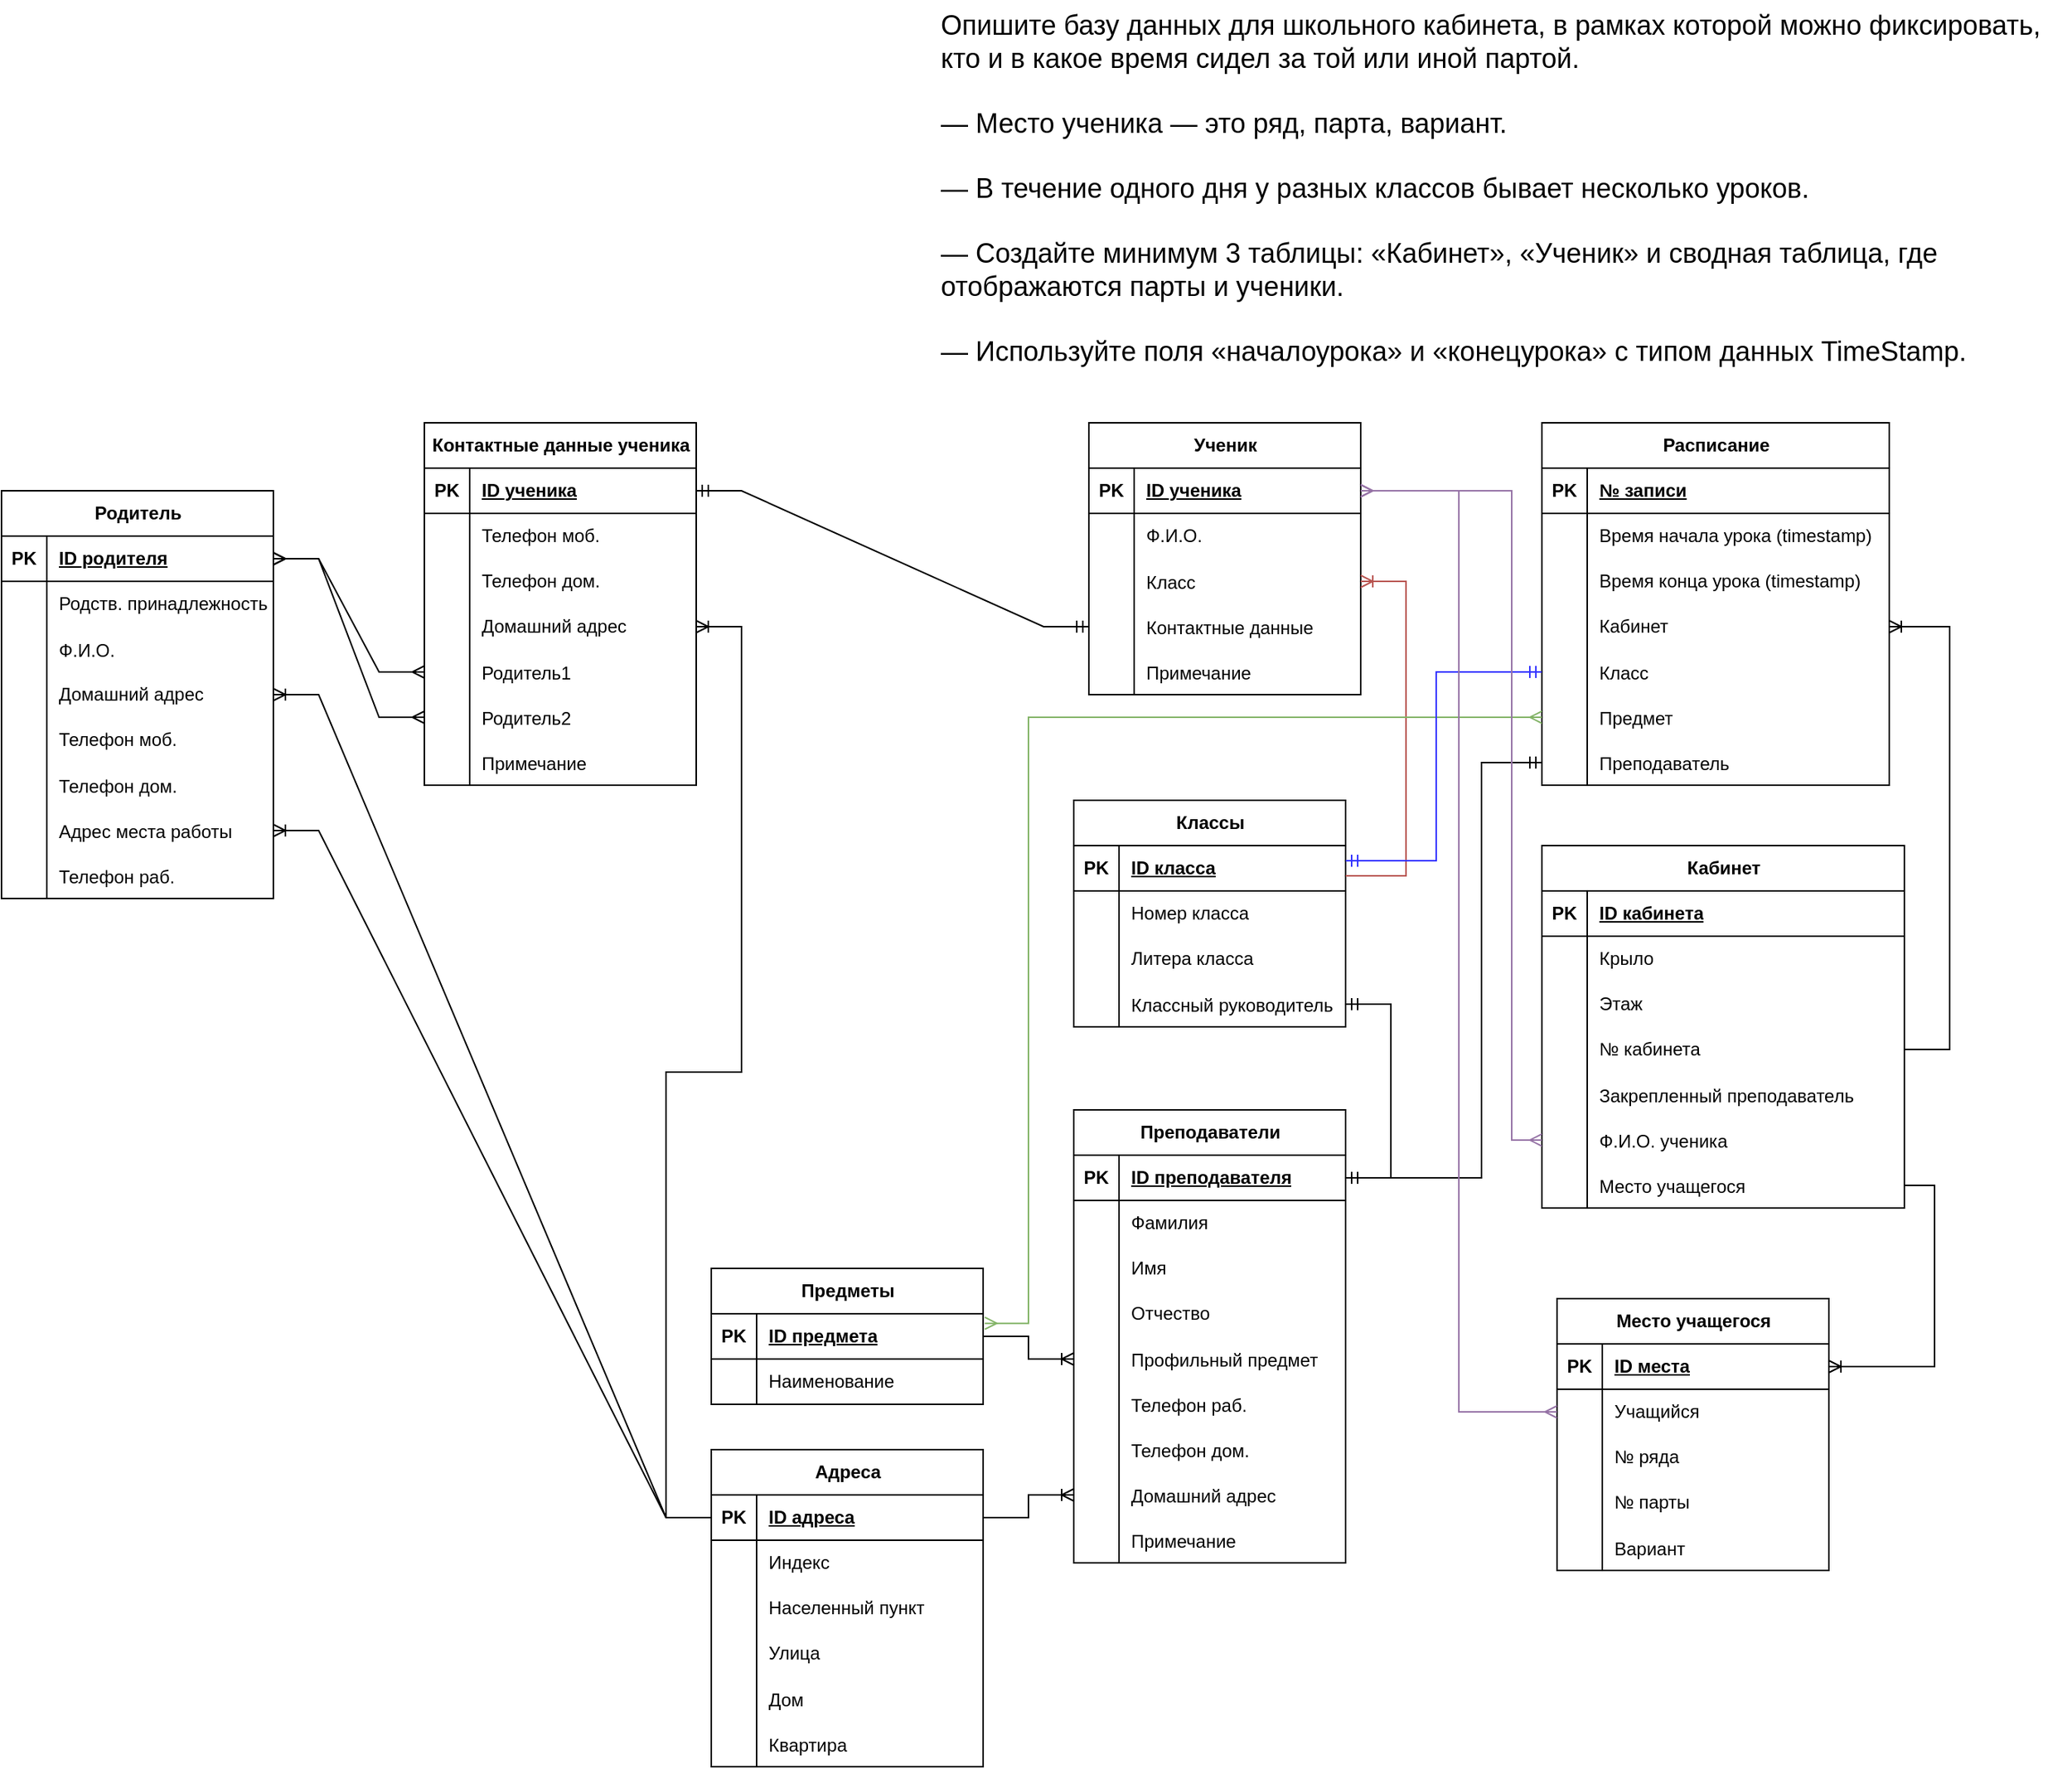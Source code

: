 <mxfile version="21.6.5" type="device">
  <diagram name="Page-1" id="b520641d-4fe3-3701-9064-5fc419738815">
    <mxGraphModel dx="2273" dy="709" grid="1" gridSize="10" guides="1" tooltips="1" connect="1" arrows="1" fold="1" page="1" pageScale="1" pageWidth="1100" pageHeight="850" background="none" math="0" shadow="0">
      <root>
        <mxCell id="0" />
        <mxCell id="1" parent="0" />
        <mxCell id="WT9hO1xY3yswweQlCl2q-1" value="Ученик" style="shape=table;startSize=30;container=1;collapsible=1;childLayout=tableLayout;fixedRows=1;rowLines=0;fontStyle=1;align=center;resizeLast=1;html=1;" vertex="1" parent="1">
          <mxGeometry x="100" y="280" width="180" height="180" as="geometry">
            <mxRectangle x="100" y="280" width="80" height="30" as="alternateBounds" />
          </mxGeometry>
        </mxCell>
        <mxCell id="WT9hO1xY3yswweQlCl2q-2" value="" style="shape=tableRow;horizontal=0;startSize=0;swimlaneHead=0;swimlaneBody=0;fillColor=none;collapsible=0;dropTarget=0;points=[[0,0.5],[1,0.5]];portConstraint=eastwest;top=0;left=0;right=0;bottom=1;" vertex="1" parent="WT9hO1xY3yswweQlCl2q-1">
          <mxGeometry y="30" width="180" height="30" as="geometry" />
        </mxCell>
        <mxCell id="WT9hO1xY3yswweQlCl2q-3" value="PK" style="shape=partialRectangle;connectable=0;fillColor=none;top=0;left=0;bottom=0;right=0;fontStyle=1;overflow=hidden;whiteSpace=wrap;html=1;" vertex="1" parent="WT9hO1xY3yswweQlCl2q-2">
          <mxGeometry width="30.0" height="30" as="geometry">
            <mxRectangle width="30.0" height="30" as="alternateBounds" />
          </mxGeometry>
        </mxCell>
        <mxCell id="WT9hO1xY3yswweQlCl2q-4" value="ID ученика" style="shape=partialRectangle;connectable=0;fillColor=none;top=0;left=0;bottom=0;right=0;align=left;spacingLeft=6;fontStyle=5;overflow=hidden;whiteSpace=wrap;html=1;" vertex="1" parent="WT9hO1xY3yswweQlCl2q-2">
          <mxGeometry x="30.0" width="150.0" height="30" as="geometry">
            <mxRectangle width="150.0" height="30" as="alternateBounds" />
          </mxGeometry>
        </mxCell>
        <mxCell id="WT9hO1xY3yswweQlCl2q-5" value="" style="shape=tableRow;horizontal=0;startSize=0;swimlaneHead=0;swimlaneBody=0;fillColor=none;collapsible=0;dropTarget=0;points=[[0,0.5],[1,0.5]];portConstraint=eastwest;top=0;left=0;right=0;bottom=0;" vertex="1" parent="WT9hO1xY3yswweQlCl2q-1">
          <mxGeometry y="60" width="180" height="30" as="geometry" />
        </mxCell>
        <mxCell id="WT9hO1xY3yswweQlCl2q-6" value="" style="shape=partialRectangle;connectable=0;fillColor=none;top=0;left=0;bottom=0;right=0;editable=1;overflow=hidden;whiteSpace=wrap;html=1;" vertex="1" parent="WT9hO1xY3yswweQlCl2q-5">
          <mxGeometry width="30.0" height="30" as="geometry">
            <mxRectangle width="30.0" height="30" as="alternateBounds" />
          </mxGeometry>
        </mxCell>
        <mxCell id="WT9hO1xY3yswweQlCl2q-7" value="Ф.И.О." style="shape=partialRectangle;connectable=0;fillColor=none;top=0;left=0;bottom=0;right=0;align=left;spacingLeft=6;overflow=hidden;whiteSpace=wrap;html=1;" vertex="1" parent="WT9hO1xY3yswweQlCl2q-5">
          <mxGeometry x="30.0" width="150.0" height="30" as="geometry">
            <mxRectangle width="150.0" height="30" as="alternateBounds" />
          </mxGeometry>
        </mxCell>
        <mxCell id="WT9hO1xY3yswweQlCl2q-48" value="" style="shape=tableRow;horizontal=0;startSize=0;swimlaneHead=0;swimlaneBody=0;fillColor=none;collapsible=0;dropTarget=0;points=[[0,0.5],[1,0.5]];portConstraint=eastwest;top=0;left=0;right=0;bottom=0;" vertex="1" parent="WT9hO1xY3yswweQlCl2q-1">
          <mxGeometry y="90" width="180" height="30" as="geometry" />
        </mxCell>
        <mxCell id="WT9hO1xY3yswweQlCl2q-49" value="" style="shape=partialRectangle;connectable=0;fillColor=none;top=0;left=0;bottom=0;right=0;editable=1;overflow=hidden;" vertex="1" parent="WT9hO1xY3yswweQlCl2q-48">
          <mxGeometry width="30.0" height="30" as="geometry">
            <mxRectangle width="30.0" height="30" as="alternateBounds" />
          </mxGeometry>
        </mxCell>
        <mxCell id="WT9hO1xY3yswweQlCl2q-50" value="Класс" style="shape=partialRectangle;connectable=0;fillColor=none;top=0;left=0;bottom=0;right=0;align=left;spacingLeft=6;overflow=hidden;" vertex="1" parent="WT9hO1xY3yswweQlCl2q-48">
          <mxGeometry x="30.0" width="150.0" height="30" as="geometry">
            <mxRectangle width="150.0" height="30" as="alternateBounds" />
          </mxGeometry>
        </mxCell>
        <mxCell id="WT9hO1xY3yswweQlCl2q-52" value="" style="shape=tableRow;horizontal=0;startSize=0;swimlaneHead=0;swimlaneBody=0;fillColor=none;collapsible=0;dropTarget=0;points=[[0,0.5],[1,0.5]];portConstraint=eastwest;top=0;left=0;right=0;bottom=0;" vertex="1" parent="WT9hO1xY3yswweQlCl2q-1">
          <mxGeometry y="120" width="180" height="30" as="geometry" />
        </mxCell>
        <mxCell id="WT9hO1xY3yswweQlCl2q-53" value="" style="shape=partialRectangle;connectable=0;fillColor=none;top=0;left=0;bottom=0;right=0;editable=1;overflow=hidden;" vertex="1" parent="WT9hO1xY3yswweQlCl2q-52">
          <mxGeometry width="30.0" height="30" as="geometry">
            <mxRectangle width="30.0" height="30" as="alternateBounds" />
          </mxGeometry>
        </mxCell>
        <mxCell id="WT9hO1xY3yswweQlCl2q-54" value="Контактные данные" style="shape=partialRectangle;connectable=0;fillColor=none;top=0;left=0;bottom=0;right=0;align=left;spacingLeft=6;overflow=hidden;" vertex="1" parent="WT9hO1xY3yswweQlCl2q-52">
          <mxGeometry x="30.0" width="150.0" height="30" as="geometry">
            <mxRectangle width="150.0" height="30" as="alternateBounds" />
          </mxGeometry>
        </mxCell>
        <mxCell id="WT9hO1xY3yswweQlCl2q-149" value="" style="shape=tableRow;horizontal=0;startSize=0;swimlaneHead=0;swimlaneBody=0;fillColor=none;collapsible=0;dropTarget=0;points=[[0,0.5],[1,0.5]];portConstraint=eastwest;top=0;left=0;right=0;bottom=0;" vertex="1" parent="WT9hO1xY3yswweQlCl2q-1">
          <mxGeometry y="150" width="180" height="30" as="geometry" />
        </mxCell>
        <mxCell id="WT9hO1xY3yswweQlCl2q-150" value="" style="shape=partialRectangle;connectable=0;fillColor=none;top=0;left=0;bottom=0;right=0;editable=1;overflow=hidden;" vertex="1" parent="WT9hO1xY3yswweQlCl2q-149">
          <mxGeometry width="30.0" height="30" as="geometry">
            <mxRectangle width="30.0" height="30" as="alternateBounds" />
          </mxGeometry>
        </mxCell>
        <mxCell id="WT9hO1xY3yswweQlCl2q-151" value="Примечание" style="shape=partialRectangle;connectable=0;fillColor=none;top=0;left=0;bottom=0;right=0;align=left;spacingLeft=6;overflow=hidden;" vertex="1" parent="WT9hO1xY3yswweQlCl2q-149">
          <mxGeometry x="30.0" width="150.0" height="30" as="geometry">
            <mxRectangle width="150.0" height="30" as="alternateBounds" />
          </mxGeometry>
        </mxCell>
        <mxCell id="WT9hO1xY3yswweQlCl2q-14" value="&lt;font style=&quot;font-size: 18px;&quot;&gt;Опишите базу данных для школьного кабинета, в рамках которой можно фиксировать, кто и в какое время сидел за той или иной партой.&lt;br/&gt;&lt;br&gt;— Место ученика — это ряд, парта, вариант.&lt;br/&gt;&lt;br&gt;— В течение одного дня у разных классов бывает несколько уроков.&lt;br/&gt;&lt;br&gt;— Создайте минимум 3 таблицы: «Кабинет», «Ученик» и сводная таблица, где отображаются парты и ученики.&lt;br/&gt;&lt;br&gt;— Используйте поля «началоурока» и «конецурока» с типом данных TimeStamp.&lt;/font&gt;" style="text;whiteSpace=wrap;html=1;" vertex="1" parent="1">
          <mxGeometry width="750" height="120" as="geometry" />
        </mxCell>
        <mxCell id="WT9hO1xY3yswweQlCl2q-15" value="Классы" style="shape=table;startSize=30;container=1;collapsible=1;childLayout=tableLayout;fixedRows=1;rowLines=0;fontStyle=1;align=center;resizeLast=1;html=1;" vertex="1" parent="1">
          <mxGeometry x="90" y="530" width="180" height="150" as="geometry" />
        </mxCell>
        <mxCell id="WT9hO1xY3yswweQlCl2q-16" value="" style="shape=tableRow;horizontal=0;startSize=0;swimlaneHead=0;swimlaneBody=0;fillColor=none;collapsible=0;dropTarget=0;points=[[0,0.5],[1,0.5]];portConstraint=eastwest;top=0;left=0;right=0;bottom=1;" vertex="1" parent="WT9hO1xY3yswweQlCl2q-15">
          <mxGeometry y="30" width="180" height="30" as="geometry" />
        </mxCell>
        <mxCell id="WT9hO1xY3yswweQlCl2q-17" value="PK" style="shape=partialRectangle;connectable=0;fillColor=none;top=0;left=0;bottom=0;right=0;fontStyle=1;overflow=hidden;whiteSpace=wrap;html=1;" vertex="1" parent="WT9hO1xY3yswweQlCl2q-16">
          <mxGeometry width="30" height="30" as="geometry">
            <mxRectangle width="30" height="30" as="alternateBounds" />
          </mxGeometry>
        </mxCell>
        <mxCell id="WT9hO1xY3yswweQlCl2q-18" value="ID класса" style="shape=partialRectangle;connectable=0;fillColor=none;top=0;left=0;bottom=0;right=0;align=left;spacingLeft=6;fontStyle=5;overflow=hidden;whiteSpace=wrap;html=1;" vertex="1" parent="WT9hO1xY3yswweQlCl2q-16">
          <mxGeometry x="30" width="150" height="30" as="geometry">
            <mxRectangle width="150" height="30" as="alternateBounds" />
          </mxGeometry>
        </mxCell>
        <mxCell id="WT9hO1xY3yswweQlCl2q-19" value="" style="shape=tableRow;horizontal=0;startSize=0;swimlaneHead=0;swimlaneBody=0;fillColor=none;collapsible=0;dropTarget=0;points=[[0,0.5],[1,0.5]];portConstraint=eastwest;top=0;left=0;right=0;bottom=0;" vertex="1" parent="WT9hO1xY3yswweQlCl2q-15">
          <mxGeometry y="60" width="180" height="30" as="geometry" />
        </mxCell>
        <mxCell id="WT9hO1xY3yswweQlCl2q-20" value="" style="shape=partialRectangle;connectable=0;fillColor=none;top=0;left=0;bottom=0;right=0;editable=1;overflow=hidden;whiteSpace=wrap;html=1;" vertex="1" parent="WT9hO1xY3yswweQlCl2q-19">
          <mxGeometry width="30" height="30" as="geometry">
            <mxRectangle width="30" height="30" as="alternateBounds" />
          </mxGeometry>
        </mxCell>
        <mxCell id="WT9hO1xY3yswweQlCl2q-21" value="Номер класса" style="shape=partialRectangle;connectable=0;fillColor=none;top=0;left=0;bottom=0;right=0;align=left;spacingLeft=6;overflow=hidden;whiteSpace=wrap;html=1;" vertex="1" parent="WT9hO1xY3yswweQlCl2q-19">
          <mxGeometry x="30" width="150" height="30" as="geometry">
            <mxRectangle width="150" height="30" as="alternateBounds" />
          </mxGeometry>
        </mxCell>
        <mxCell id="WT9hO1xY3yswweQlCl2q-22" value="" style="shape=tableRow;horizontal=0;startSize=0;swimlaneHead=0;swimlaneBody=0;fillColor=none;collapsible=0;dropTarget=0;points=[[0,0.5],[1,0.5]];portConstraint=eastwest;top=0;left=0;right=0;bottom=0;" vertex="1" parent="WT9hO1xY3yswweQlCl2q-15">
          <mxGeometry y="90" width="180" height="30" as="geometry" />
        </mxCell>
        <mxCell id="WT9hO1xY3yswweQlCl2q-23" value="" style="shape=partialRectangle;connectable=0;fillColor=none;top=0;left=0;bottom=0;right=0;editable=1;overflow=hidden;whiteSpace=wrap;html=1;" vertex="1" parent="WT9hO1xY3yswweQlCl2q-22">
          <mxGeometry width="30" height="30" as="geometry">
            <mxRectangle width="30" height="30" as="alternateBounds" />
          </mxGeometry>
        </mxCell>
        <mxCell id="WT9hO1xY3yswweQlCl2q-24" value="Литера класса" style="shape=partialRectangle;connectable=0;fillColor=none;top=0;left=0;bottom=0;right=0;align=left;spacingLeft=6;overflow=hidden;whiteSpace=wrap;html=1;" vertex="1" parent="WT9hO1xY3yswweQlCl2q-22">
          <mxGeometry x="30" width="150" height="30" as="geometry">
            <mxRectangle width="150" height="30" as="alternateBounds" />
          </mxGeometry>
        </mxCell>
        <mxCell id="WT9hO1xY3yswweQlCl2q-56" value="" style="shape=tableRow;horizontal=0;startSize=0;swimlaneHead=0;swimlaneBody=0;fillColor=none;collapsible=0;dropTarget=0;points=[[0,0.5],[1,0.5]];portConstraint=eastwest;top=0;left=0;right=0;bottom=0;" vertex="1" parent="WT9hO1xY3yswweQlCl2q-15">
          <mxGeometry y="120" width="180" height="30" as="geometry" />
        </mxCell>
        <mxCell id="WT9hO1xY3yswweQlCl2q-57" value="" style="shape=partialRectangle;connectable=0;fillColor=none;top=0;left=0;bottom=0;right=0;editable=1;overflow=hidden;" vertex="1" parent="WT9hO1xY3yswweQlCl2q-56">
          <mxGeometry width="30" height="30" as="geometry">
            <mxRectangle width="30" height="30" as="alternateBounds" />
          </mxGeometry>
        </mxCell>
        <mxCell id="WT9hO1xY3yswweQlCl2q-58" value="Классный руководитель" style="shape=partialRectangle;connectable=0;fillColor=none;top=0;left=0;bottom=0;right=0;align=left;spacingLeft=6;overflow=hidden;" vertex="1" parent="WT9hO1xY3yswweQlCl2q-56">
          <mxGeometry x="30" width="150" height="30" as="geometry">
            <mxRectangle width="150" height="30" as="alternateBounds" />
          </mxGeometry>
        </mxCell>
        <mxCell id="WT9hO1xY3yswweQlCl2q-29" value="Преподаватели" style="shape=table;startSize=30;container=1;collapsible=1;childLayout=tableLayout;fixedRows=1;rowLines=0;fontStyle=1;align=center;resizeLast=1;html=1;" vertex="1" parent="1">
          <mxGeometry x="90" y="735" width="180" height="300" as="geometry" />
        </mxCell>
        <mxCell id="WT9hO1xY3yswweQlCl2q-30" value="" style="shape=tableRow;horizontal=0;startSize=0;swimlaneHead=0;swimlaneBody=0;fillColor=none;collapsible=0;dropTarget=0;points=[[0,0.5],[1,0.5]];portConstraint=eastwest;top=0;left=0;right=0;bottom=1;" vertex="1" parent="WT9hO1xY3yswweQlCl2q-29">
          <mxGeometry y="30" width="180" height="30" as="geometry" />
        </mxCell>
        <mxCell id="WT9hO1xY3yswweQlCl2q-31" value="PK" style="shape=partialRectangle;connectable=0;fillColor=none;top=0;left=0;bottom=0;right=0;fontStyle=1;overflow=hidden;whiteSpace=wrap;html=1;" vertex="1" parent="WT9hO1xY3yswweQlCl2q-30">
          <mxGeometry width="30" height="30" as="geometry">
            <mxRectangle width="30" height="30" as="alternateBounds" />
          </mxGeometry>
        </mxCell>
        <mxCell id="WT9hO1xY3yswweQlCl2q-32" value="ID преподавателя" style="shape=partialRectangle;connectable=0;fillColor=none;top=0;left=0;bottom=0;right=0;align=left;spacingLeft=6;fontStyle=5;overflow=hidden;whiteSpace=wrap;html=1;" vertex="1" parent="WT9hO1xY3yswweQlCl2q-30">
          <mxGeometry x="30" width="150" height="30" as="geometry">
            <mxRectangle width="150" height="30" as="alternateBounds" />
          </mxGeometry>
        </mxCell>
        <mxCell id="WT9hO1xY3yswweQlCl2q-33" value="" style="shape=tableRow;horizontal=0;startSize=0;swimlaneHead=0;swimlaneBody=0;fillColor=none;collapsible=0;dropTarget=0;points=[[0,0.5],[1,0.5]];portConstraint=eastwest;top=0;left=0;right=0;bottom=0;" vertex="1" parent="WT9hO1xY3yswweQlCl2q-29">
          <mxGeometry y="60" width="180" height="30" as="geometry" />
        </mxCell>
        <mxCell id="WT9hO1xY3yswweQlCl2q-34" value="" style="shape=partialRectangle;connectable=0;fillColor=none;top=0;left=0;bottom=0;right=0;editable=1;overflow=hidden;whiteSpace=wrap;html=1;" vertex="1" parent="WT9hO1xY3yswweQlCl2q-33">
          <mxGeometry width="30" height="30" as="geometry">
            <mxRectangle width="30" height="30" as="alternateBounds" />
          </mxGeometry>
        </mxCell>
        <mxCell id="WT9hO1xY3yswweQlCl2q-35" value="Фамилия" style="shape=partialRectangle;connectable=0;fillColor=none;top=0;left=0;bottom=0;right=0;align=left;spacingLeft=6;overflow=hidden;whiteSpace=wrap;html=1;" vertex="1" parent="WT9hO1xY3yswweQlCl2q-33">
          <mxGeometry x="30" width="150" height="30" as="geometry">
            <mxRectangle width="150" height="30" as="alternateBounds" />
          </mxGeometry>
        </mxCell>
        <mxCell id="WT9hO1xY3yswweQlCl2q-36" value="" style="shape=tableRow;horizontal=0;startSize=0;swimlaneHead=0;swimlaneBody=0;fillColor=none;collapsible=0;dropTarget=0;points=[[0,0.5],[1,0.5]];portConstraint=eastwest;top=0;left=0;right=0;bottom=0;" vertex="1" parent="WT9hO1xY3yswweQlCl2q-29">
          <mxGeometry y="90" width="180" height="30" as="geometry" />
        </mxCell>
        <mxCell id="WT9hO1xY3yswweQlCl2q-37" value="" style="shape=partialRectangle;connectable=0;fillColor=none;top=0;left=0;bottom=0;right=0;editable=1;overflow=hidden;whiteSpace=wrap;html=1;" vertex="1" parent="WT9hO1xY3yswweQlCl2q-36">
          <mxGeometry width="30" height="30" as="geometry">
            <mxRectangle width="30" height="30" as="alternateBounds" />
          </mxGeometry>
        </mxCell>
        <mxCell id="WT9hO1xY3yswweQlCl2q-38" value="Имя" style="shape=partialRectangle;connectable=0;fillColor=none;top=0;left=0;bottom=0;right=0;align=left;spacingLeft=6;overflow=hidden;whiteSpace=wrap;html=1;" vertex="1" parent="WT9hO1xY3yswweQlCl2q-36">
          <mxGeometry x="30" width="150" height="30" as="geometry">
            <mxRectangle width="150" height="30" as="alternateBounds" />
          </mxGeometry>
        </mxCell>
        <mxCell id="WT9hO1xY3yswweQlCl2q-39" value="" style="shape=tableRow;horizontal=0;startSize=0;swimlaneHead=0;swimlaneBody=0;fillColor=none;collapsible=0;dropTarget=0;points=[[0,0.5],[1,0.5]];portConstraint=eastwest;top=0;left=0;right=0;bottom=0;" vertex="1" parent="WT9hO1xY3yswweQlCl2q-29">
          <mxGeometry y="120" width="180" height="30" as="geometry" />
        </mxCell>
        <mxCell id="WT9hO1xY3yswweQlCl2q-40" value="" style="shape=partialRectangle;connectable=0;fillColor=none;top=0;left=0;bottom=0;right=0;editable=1;overflow=hidden;whiteSpace=wrap;html=1;" vertex="1" parent="WT9hO1xY3yswweQlCl2q-39">
          <mxGeometry width="30" height="30" as="geometry">
            <mxRectangle width="30" height="30" as="alternateBounds" />
          </mxGeometry>
        </mxCell>
        <mxCell id="WT9hO1xY3yswweQlCl2q-41" value="Отчество" style="shape=partialRectangle;connectable=0;fillColor=none;top=0;left=0;bottom=0;right=0;align=left;spacingLeft=6;overflow=hidden;whiteSpace=wrap;html=1;" vertex="1" parent="WT9hO1xY3yswweQlCl2q-39">
          <mxGeometry x="30" width="150" height="30" as="geometry">
            <mxRectangle width="150" height="30" as="alternateBounds" />
          </mxGeometry>
        </mxCell>
        <mxCell id="WT9hO1xY3yswweQlCl2q-60" value="" style="shape=tableRow;horizontal=0;startSize=0;swimlaneHead=0;swimlaneBody=0;fillColor=none;collapsible=0;dropTarget=0;points=[[0,0.5],[1,0.5]];portConstraint=eastwest;top=0;left=0;right=0;bottom=0;" vertex="1" parent="WT9hO1xY3yswweQlCl2q-29">
          <mxGeometry y="150" width="180" height="30" as="geometry" />
        </mxCell>
        <mxCell id="WT9hO1xY3yswweQlCl2q-61" value="" style="shape=partialRectangle;connectable=0;fillColor=none;top=0;left=0;bottom=0;right=0;editable=1;overflow=hidden;" vertex="1" parent="WT9hO1xY3yswweQlCl2q-60">
          <mxGeometry width="30" height="30" as="geometry">
            <mxRectangle width="30" height="30" as="alternateBounds" />
          </mxGeometry>
        </mxCell>
        <mxCell id="WT9hO1xY3yswweQlCl2q-62" value="Профильный предмет" style="shape=partialRectangle;connectable=0;fillColor=none;top=0;left=0;bottom=0;right=0;align=left;spacingLeft=6;overflow=hidden;" vertex="1" parent="WT9hO1xY3yswweQlCl2q-60">
          <mxGeometry x="30" width="150" height="30" as="geometry">
            <mxRectangle width="150" height="30" as="alternateBounds" />
          </mxGeometry>
        </mxCell>
        <mxCell id="WT9hO1xY3yswweQlCl2q-77" value="" style="shape=tableRow;horizontal=0;startSize=0;swimlaneHead=0;swimlaneBody=0;fillColor=none;collapsible=0;dropTarget=0;points=[[0,0.5],[1,0.5]];portConstraint=eastwest;top=0;left=0;right=0;bottom=0;" vertex="1" parent="WT9hO1xY3yswweQlCl2q-29">
          <mxGeometry y="180" width="180" height="30" as="geometry" />
        </mxCell>
        <mxCell id="WT9hO1xY3yswweQlCl2q-78" value="" style="shape=partialRectangle;connectable=0;fillColor=none;top=0;left=0;bottom=0;right=0;editable=1;overflow=hidden;" vertex="1" parent="WT9hO1xY3yswweQlCl2q-77">
          <mxGeometry width="30" height="30" as="geometry">
            <mxRectangle width="30" height="30" as="alternateBounds" />
          </mxGeometry>
        </mxCell>
        <mxCell id="WT9hO1xY3yswweQlCl2q-79" value="Телефон раб." style="shape=partialRectangle;connectable=0;fillColor=none;top=0;left=0;bottom=0;right=0;align=left;spacingLeft=6;overflow=hidden;" vertex="1" parent="WT9hO1xY3yswweQlCl2q-77">
          <mxGeometry x="30" width="150" height="30" as="geometry">
            <mxRectangle width="150" height="30" as="alternateBounds" />
          </mxGeometry>
        </mxCell>
        <mxCell id="WT9hO1xY3yswweQlCl2q-82" value="" style="shape=tableRow;horizontal=0;startSize=0;swimlaneHead=0;swimlaneBody=0;fillColor=none;collapsible=0;dropTarget=0;points=[[0,0.5],[1,0.5]];portConstraint=eastwest;top=0;left=0;right=0;bottom=0;" vertex="1" parent="WT9hO1xY3yswweQlCl2q-29">
          <mxGeometry y="210" width="180" height="30" as="geometry" />
        </mxCell>
        <mxCell id="WT9hO1xY3yswweQlCl2q-83" value="" style="shape=partialRectangle;connectable=0;fillColor=none;top=0;left=0;bottom=0;right=0;editable=1;overflow=hidden;" vertex="1" parent="WT9hO1xY3yswweQlCl2q-82">
          <mxGeometry width="30" height="30" as="geometry">
            <mxRectangle width="30" height="30" as="alternateBounds" />
          </mxGeometry>
        </mxCell>
        <mxCell id="WT9hO1xY3yswweQlCl2q-84" value="Телефон дом." style="shape=partialRectangle;connectable=0;fillColor=none;top=0;left=0;bottom=0;right=0;align=left;spacingLeft=6;overflow=hidden;" vertex="1" parent="WT9hO1xY3yswweQlCl2q-82">
          <mxGeometry x="30" width="150" height="30" as="geometry">
            <mxRectangle width="150" height="30" as="alternateBounds" />
          </mxGeometry>
        </mxCell>
        <mxCell id="WT9hO1xY3yswweQlCl2q-86" value="" style="shape=tableRow;horizontal=0;startSize=0;swimlaneHead=0;swimlaneBody=0;fillColor=none;collapsible=0;dropTarget=0;points=[[0,0.5],[1,0.5]];portConstraint=eastwest;top=0;left=0;right=0;bottom=0;" vertex="1" parent="WT9hO1xY3yswweQlCl2q-29">
          <mxGeometry y="240" width="180" height="30" as="geometry" />
        </mxCell>
        <mxCell id="WT9hO1xY3yswweQlCl2q-87" value="" style="shape=partialRectangle;connectable=0;fillColor=none;top=0;left=0;bottom=0;right=0;editable=1;overflow=hidden;" vertex="1" parent="WT9hO1xY3yswweQlCl2q-86">
          <mxGeometry width="30" height="30" as="geometry">
            <mxRectangle width="30" height="30" as="alternateBounds" />
          </mxGeometry>
        </mxCell>
        <mxCell id="WT9hO1xY3yswweQlCl2q-88" value="Домашний адрес" style="shape=partialRectangle;connectable=0;fillColor=none;top=0;left=0;bottom=0;right=0;align=left;spacingLeft=6;overflow=hidden;" vertex="1" parent="WT9hO1xY3yswweQlCl2q-86">
          <mxGeometry x="30" width="150" height="30" as="geometry">
            <mxRectangle width="150" height="30" as="alternateBounds" />
          </mxGeometry>
        </mxCell>
        <mxCell id="WT9hO1xY3yswweQlCl2q-90" value="" style="shape=tableRow;horizontal=0;startSize=0;swimlaneHead=0;swimlaneBody=0;fillColor=none;collapsible=0;dropTarget=0;points=[[0,0.5],[1,0.5]];portConstraint=eastwest;top=0;left=0;right=0;bottom=0;" vertex="1" parent="WT9hO1xY3yswweQlCl2q-29">
          <mxGeometry y="270" width="180" height="30" as="geometry" />
        </mxCell>
        <mxCell id="WT9hO1xY3yswweQlCl2q-91" value="" style="shape=partialRectangle;connectable=0;fillColor=none;top=0;left=0;bottom=0;right=0;editable=1;overflow=hidden;" vertex="1" parent="WT9hO1xY3yswweQlCl2q-90">
          <mxGeometry width="30" height="30" as="geometry">
            <mxRectangle width="30" height="30" as="alternateBounds" />
          </mxGeometry>
        </mxCell>
        <mxCell id="WT9hO1xY3yswweQlCl2q-92" value="Примечание" style="shape=partialRectangle;connectable=0;fillColor=none;top=0;left=0;bottom=0;right=0;align=left;spacingLeft=6;overflow=hidden;" vertex="1" parent="WT9hO1xY3yswweQlCl2q-90">
          <mxGeometry x="30" width="150" height="30" as="geometry">
            <mxRectangle width="150" height="30" as="alternateBounds" />
          </mxGeometry>
        </mxCell>
        <mxCell id="WT9hO1xY3yswweQlCl2q-93" value="Предметы" style="shape=table;startSize=30;container=1;collapsible=1;childLayout=tableLayout;fixedRows=1;rowLines=0;fontStyle=1;align=center;resizeLast=1;html=1;" vertex="1" parent="1">
          <mxGeometry x="-150" y="840" width="180" height="90" as="geometry">
            <mxRectangle x="-150" y="840" width="100" height="30" as="alternateBounds" />
          </mxGeometry>
        </mxCell>
        <mxCell id="WT9hO1xY3yswweQlCl2q-94" value="" style="shape=tableRow;horizontal=0;startSize=0;swimlaneHead=0;swimlaneBody=0;fillColor=none;collapsible=0;dropTarget=0;points=[[0,0.5],[1,0.5]];portConstraint=eastwest;top=0;left=0;right=0;bottom=1;" vertex="1" parent="WT9hO1xY3yswweQlCl2q-93">
          <mxGeometry y="30" width="180" height="30" as="geometry" />
        </mxCell>
        <mxCell id="WT9hO1xY3yswweQlCl2q-95" value="PK" style="shape=partialRectangle;connectable=0;fillColor=none;top=0;left=0;bottom=0;right=0;fontStyle=1;overflow=hidden;whiteSpace=wrap;html=1;" vertex="1" parent="WT9hO1xY3yswweQlCl2q-94">
          <mxGeometry width="30" height="30" as="geometry">
            <mxRectangle width="30" height="30" as="alternateBounds" />
          </mxGeometry>
        </mxCell>
        <mxCell id="WT9hO1xY3yswweQlCl2q-96" value="ID предмета" style="shape=partialRectangle;connectable=0;fillColor=none;top=0;left=0;bottom=0;right=0;align=left;spacingLeft=6;fontStyle=5;overflow=hidden;whiteSpace=wrap;html=1;" vertex="1" parent="WT9hO1xY3yswweQlCl2q-94">
          <mxGeometry x="30" width="150" height="30" as="geometry">
            <mxRectangle width="150" height="30" as="alternateBounds" />
          </mxGeometry>
        </mxCell>
        <mxCell id="WT9hO1xY3yswweQlCl2q-97" value="" style="shape=tableRow;horizontal=0;startSize=0;swimlaneHead=0;swimlaneBody=0;fillColor=none;collapsible=0;dropTarget=0;points=[[0,0.5],[1,0.5]];portConstraint=eastwest;top=0;left=0;right=0;bottom=0;" vertex="1" parent="WT9hO1xY3yswweQlCl2q-93">
          <mxGeometry y="60" width="180" height="30" as="geometry" />
        </mxCell>
        <mxCell id="WT9hO1xY3yswweQlCl2q-98" value="" style="shape=partialRectangle;connectable=0;fillColor=none;top=0;left=0;bottom=0;right=0;editable=1;overflow=hidden;whiteSpace=wrap;html=1;" vertex="1" parent="WT9hO1xY3yswweQlCl2q-97">
          <mxGeometry width="30" height="30" as="geometry">
            <mxRectangle width="30" height="30" as="alternateBounds" />
          </mxGeometry>
        </mxCell>
        <mxCell id="WT9hO1xY3yswweQlCl2q-99" value="Наименование" style="shape=partialRectangle;connectable=0;fillColor=none;top=0;left=0;bottom=0;right=0;align=left;spacingLeft=6;overflow=hidden;whiteSpace=wrap;html=1;" vertex="1" parent="WT9hO1xY3yswweQlCl2q-97">
          <mxGeometry x="30" width="150" height="30" as="geometry">
            <mxRectangle width="150" height="30" as="alternateBounds" />
          </mxGeometry>
        </mxCell>
        <mxCell id="WT9hO1xY3yswweQlCl2q-108" value="" style="edgeStyle=entityRelationEdgeStyle;fontSize=12;html=1;endArrow=ERoneToMany;rounded=0;exitX=1;exitY=0.5;exitDx=0;exitDy=0;" edge="1" parent="1" source="WT9hO1xY3yswweQlCl2q-94" target="WT9hO1xY3yswweQlCl2q-60">
          <mxGeometry width="100" height="100" relative="1" as="geometry">
            <mxPoint x="40" y="880" as="sourcePoint" />
            <mxPoint x="140" y="780" as="targetPoint" />
          </mxGeometry>
        </mxCell>
        <mxCell id="WT9hO1xY3yswweQlCl2q-109" value="Адреса" style="shape=table;startSize=30;container=1;collapsible=1;childLayout=tableLayout;fixedRows=1;rowLines=0;fontStyle=1;align=center;resizeLast=1;html=1;" vertex="1" parent="1">
          <mxGeometry x="-150" y="960" width="180" height="210" as="geometry">
            <mxRectangle x="-150" y="960" width="80" height="30" as="alternateBounds" />
          </mxGeometry>
        </mxCell>
        <mxCell id="WT9hO1xY3yswweQlCl2q-110" value="" style="shape=tableRow;horizontal=0;startSize=0;swimlaneHead=0;swimlaneBody=0;fillColor=none;collapsible=0;dropTarget=0;points=[[0,0.5],[1,0.5]];portConstraint=eastwest;top=0;left=0;right=0;bottom=1;" vertex="1" parent="WT9hO1xY3yswweQlCl2q-109">
          <mxGeometry y="30" width="180" height="30" as="geometry" />
        </mxCell>
        <mxCell id="WT9hO1xY3yswweQlCl2q-111" value="PK" style="shape=partialRectangle;connectable=0;fillColor=none;top=0;left=0;bottom=0;right=0;fontStyle=1;overflow=hidden;whiteSpace=wrap;html=1;" vertex="1" parent="WT9hO1xY3yswweQlCl2q-110">
          <mxGeometry width="30" height="30" as="geometry">
            <mxRectangle width="30" height="30" as="alternateBounds" />
          </mxGeometry>
        </mxCell>
        <mxCell id="WT9hO1xY3yswweQlCl2q-112" value="ID адреса" style="shape=partialRectangle;connectable=0;fillColor=none;top=0;left=0;bottom=0;right=0;align=left;spacingLeft=6;fontStyle=5;overflow=hidden;whiteSpace=wrap;html=1;" vertex="1" parent="WT9hO1xY3yswweQlCl2q-110">
          <mxGeometry x="30" width="150" height="30" as="geometry">
            <mxRectangle width="150" height="30" as="alternateBounds" />
          </mxGeometry>
        </mxCell>
        <mxCell id="WT9hO1xY3yswweQlCl2q-113" value="" style="shape=tableRow;horizontal=0;startSize=0;swimlaneHead=0;swimlaneBody=0;fillColor=none;collapsible=0;dropTarget=0;points=[[0,0.5],[1,0.5]];portConstraint=eastwest;top=0;left=0;right=0;bottom=0;" vertex="1" parent="WT9hO1xY3yswweQlCl2q-109">
          <mxGeometry y="60" width="180" height="30" as="geometry" />
        </mxCell>
        <mxCell id="WT9hO1xY3yswweQlCl2q-114" value="" style="shape=partialRectangle;connectable=0;fillColor=none;top=0;left=0;bottom=0;right=0;editable=1;overflow=hidden;whiteSpace=wrap;html=1;" vertex="1" parent="WT9hO1xY3yswweQlCl2q-113">
          <mxGeometry width="30" height="30" as="geometry">
            <mxRectangle width="30" height="30" as="alternateBounds" />
          </mxGeometry>
        </mxCell>
        <mxCell id="WT9hO1xY3yswweQlCl2q-115" value="Индекс" style="shape=partialRectangle;connectable=0;fillColor=none;top=0;left=0;bottom=0;right=0;align=left;spacingLeft=6;overflow=hidden;whiteSpace=wrap;html=1;" vertex="1" parent="WT9hO1xY3yswweQlCl2q-113">
          <mxGeometry x="30" width="150" height="30" as="geometry">
            <mxRectangle width="150" height="30" as="alternateBounds" />
          </mxGeometry>
        </mxCell>
        <mxCell id="WT9hO1xY3yswweQlCl2q-116" value="" style="shape=tableRow;horizontal=0;startSize=0;swimlaneHead=0;swimlaneBody=0;fillColor=none;collapsible=0;dropTarget=0;points=[[0,0.5],[1,0.5]];portConstraint=eastwest;top=0;left=0;right=0;bottom=0;" vertex="1" parent="WT9hO1xY3yswweQlCl2q-109">
          <mxGeometry y="90" width="180" height="30" as="geometry" />
        </mxCell>
        <mxCell id="WT9hO1xY3yswweQlCl2q-117" value="" style="shape=partialRectangle;connectable=0;fillColor=none;top=0;left=0;bottom=0;right=0;editable=1;overflow=hidden;whiteSpace=wrap;html=1;" vertex="1" parent="WT9hO1xY3yswweQlCl2q-116">
          <mxGeometry width="30" height="30" as="geometry">
            <mxRectangle width="30" height="30" as="alternateBounds" />
          </mxGeometry>
        </mxCell>
        <mxCell id="WT9hO1xY3yswweQlCl2q-118" value="Населенный пункт" style="shape=partialRectangle;connectable=0;fillColor=none;top=0;left=0;bottom=0;right=0;align=left;spacingLeft=6;overflow=hidden;whiteSpace=wrap;html=1;" vertex="1" parent="WT9hO1xY3yswweQlCl2q-116">
          <mxGeometry x="30" width="150" height="30" as="geometry">
            <mxRectangle width="150" height="30" as="alternateBounds" />
          </mxGeometry>
        </mxCell>
        <mxCell id="WT9hO1xY3yswweQlCl2q-119" value="" style="shape=tableRow;horizontal=0;startSize=0;swimlaneHead=0;swimlaneBody=0;fillColor=none;collapsible=0;dropTarget=0;points=[[0,0.5],[1,0.5]];portConstraint=eastwest;top=0;left=0;right=0;bottom=0;" vertex="1" parent="WT9hO1xY3yswweQlCl2q-109">
          <mxGeometry y="120" width="180" height="30" as="geometry" />
        </mxCell>
        <mxCell id="WT9hO1xY3yswweQlCl2q-120" value="" style="shape=partialRectangle;connectable=0;fillColor=none;top=0;left=0;bottom=0;right=0;editable=1;overflow=hidden;whiteSpace=wrap;html=1;" vertex="1" parent="WT9hO1xY3yswweQlCl2q-119">
          <mxGeometry width="30" height="30" as="geometry">
            <mxRectangle width="30" height="30" as="alternateBounds" />
          </mxGeometry>
        </mxCell>
        <mxCell id="WT9hO1xY3yswweQlCl2q-121" value="Улица" style="shape=partialRectangle;connectable=0;fillColor=none;top=0;left=0;bottom=0;right=0;align=left;spacingLeft=6;overflow=hidden;whiteSpace=wrap;html=1;" vertex="1" parent="WT9hO1xY3yswweQlCl2q-119">
          <mxGeometry x="30" width="150" height="30" as="geometry">
            <mxRectangle width="150" height="30" as="alternateBounds" />
          </mxGeometry>
        </mxCell>
        <mxCell id="WT9hO1xY3yswweQlCl2q-123" value="" style="shape=tableRow;horizontal=0;startSize=0;swimlaneHead=0;swimlaneBody=0;fillColor=none;collapsible=0;dropTarget=0;points=[[0,0.5],[1,0.5]];portConstraint=eastwest;top=0;left=0;right=0;bottom=0;" vertex="1" parent="WT9hO1xY3yswweQlCl2q-109">
          <mxGeometry y="150" width="180" height="30" as="geometry" />
        </mxCell>
        <mxCell id="WT9hO1xY3yswweQlCl2q-124" value="" style="shape=partialRectangle;connectable=0;fillColor=none;top=0;left=0;bottom=0;right=0;editable=1;overflow=hidden;" vertex="1" parent="WT9hO1xY3yswweQlCl2q-123">
          <mxGeometry width="30" height="30" as="geometry">
            <mxRectangle width="30" height="30" as="alternateBounds" />
          </mxGeometry>
        </mxCell>
        <mxCell id="WT9hO1xY3yswweQlCl2q-125" value="Дом" style="shape=partialRectangle;connectable=0;fillColor=none;top=0;left=0;bottom=0;right=0;align=left;spacingLeft=6;overflow=hidden;" vertex="1" parent="WT9hO1xY3yswweQlCl2q-123">
          <mxGeometry x="30" width="150" height="30" as="geometry">
            <mxRectangle width="150" height="30" as="alternateBounds" />
          </mxGeometry>
        </mxCell>
        <mxCell id="WT9hO1xY3yswweQlCl2q-127" value="" style="shape=tableRow;horizontal=0;startSize=0;swimlaneHead=0;swimlaneBody=0;fillColor=none;collapsible=0;dropTarget=0;points=[[0,0.5],[1,0.5]];portConstraint=eastwest;top=0;left=0;right=0;bottom=0;" vertex="1" parent="WT9hO1xY3yswweQlCl2q-109">
          <mxGeometry y="180" width="180" height="30" as="geometry" />
        </mxCell>
        <mxCell id="WT9hO1xY3yswweQlCl2q-128" value="" style="shape=partialRectangle;connectable=0;fillColor=none;top=0;left=0;bottom=0;right=0;editable=1;overflow=hidden;" vertex="1" parent="WT9hO1xY3yswweQlCl2q-127">
          <mxGeometry width="30" height="30" as="geometry">
            <mxRectangle width="30" height="30" as="alternateBounds" />
          </mxGeometry>
        </mxCell>
        <mxCell id="WT9hO1xY3yswweQlCl2q-129" value="Квартира" style="shape=partialRectangle;connectable=0;fillColor=none;top=0;left=0;bottom=0;right=0;align=left;spacingLeft=6;overflow=hidden;" vertex="1" parent="WT9hO1xY3yswweQlCl2q-127">
          <mxGeometry x="30" width="150" height="30" as="geometry">
            <mxRectangle width="150" height="30" as="alternateBounds" />
          </mxGeometry>
        </mxCell>
        <mxCell id="WT9hO1xY3yswweQlCl2q-130" value="" style="edgeStyle=entityRelationEdgeStyle;fontSize=12;html=1;endArrow=ERoneToMany;rounded=0;exitX=1;exitY=0.5;exitDx=0;exitDy=0;" edge="1" parent="1" source="WT9hO1xY3yswweQlCl2q-110" target="WT9hO1xY3yswweQlCl2q-86">
          <mxGeometry width="100" height="100" relative="1" as="geometry">
            <mxPoint x="220" y="1030" as="sourcePoint" />
            <mxPoint x="320" y="930" as="targetPoint" />
            <Array as="points">
              <mxPoint x="60" y="980" />
              <mxPoint x="50" y="1005" />
              <mxPoint x="60" y="1000" />
              <mxPoint x="60" y="1005" />
              <mxPoint x="70" y="990" />
            </Array>
          </mxGeometry>
        </mxCell>
        <mxCell id="WT9hO1xY3yswweQlCl2q-134" value="" style="edgeStyle=entityRelationEdgeStyle;fontSize=12;html=1;endArrow=ERoneToMany;rounded=0;fillColor=#f8cecc;strokeColor=#b85450;" edge="1" parent="1" target="WT9hO1xY3yswweQlCl2q-48">
          <mxGeometry width="100" height="100" relative="1" as="geometry">
            <mxPoint x="270" y="580" as="sourcePoint" />
            <mxPoint x="390" y="480" as="targetPoint" />
          </mxGeometry>
        </mxCell>
        <mxCell id="WT9hO1xY3yswweQlCl2q-135" value="Контактные данные ученика" style="shape=table;startSize=30;container=1;collapsible=1;childLayout=tableLayout;fixedRows=1;rowLines=0;fontStyle=1;align=center;resizeLast=1;html=1;" vertex="1" parent="1">
          <mxGeometry x="-340" y="280" width="180" height="240" as="geometry" />
        </mxCell>
        <mxCell id="WT9hO1xY3yswweQlCl2q-136" value="" style="shape=tableRow;horizontal=0;startSize=0;swimlaneHead=0;swimlaneBody=0;fillColor=none;collapsible=0;dropTarget=0;points=[[0,0.5],[1,0.5]];portConstraint=eastwest;top=0;left=0;right=0;bottom=1;" vertex="1" parent="WT9hO1xY3yswweQlCl2q-135">
          <mxGeometry y="30" width="180" height="30" as="geometry" />
        </mxCell>
        <mxCell id="WT9hO1xY3yswweQlCl2q-137" value="PK" style="shape=partialRectangle;connectable=0;fillColor=none;top=0;left=0;bottom=0;right=0;fontStyle=1;overflow=hidden;whiteSpace=wrap;html=1;" vertex="1" parent="WT9hO1xY3yswweQlCl2q-136">
          <mxGeometry width="30" height="30" as="geometry">
            <mxRectangle width="30" height="30" as="alternateBounds" />
          </mxGeometry>
        </mxCell>
        <mxCell id="WT9hO1xY3yswweQlCl2q-138" value="ID ученика" style="shape=partialRectangle;connectable=0;fillColor=none;top=0;left=0;bottom=0;right=0;align=left;spacingLeft=6;fontStyle=5;overflow=hidden;whiteSpace=wrap;html=1;" vertex="1" parent="WT9hO1xY3yswweQlCl2q-136">
          <mxGeometry x="30" width="150" height="30" as="geometry">
            <mxRectangle width="150" height="30" as="alternateBounds" />
          </mxGeometry>
        </mxCell>
        <mxCell id="WT9hO1xY3yswweQlCl2q-139" value="" style="shape=tableRow;horizontal=0;startSize=0;swimlaneHead=0;swimlaneBody=0;fillColor=none;collapsible=0;dropTarget=0;points=[[0,0.5],[1,0.5]];portConstraint=eastwest;top=0;left=0;right=0;bottom=0;" vertex="1" parent="WT9hO1xY3yswweQlCl2q-135">
          <mxGeometry y="60" width="180" height="30" as="geometry" />
        </mxCell>
        <mxCell id="WT9hO1xY3yswweQlCl2q-140" value="" style="shape=partialRectangle;connectable=0;fillColor=none;top=0;left=0;bottom=0;right=0;editable=1;overflow=hidden;whiteSpace=wrap;html=1;" vertex="1" parent="WT9hO1xY3yswweQlCl2q-139">
          <mxGeometry width="30" height="30" as="geometry">
            <mxRectangle width="30" height="30" as="alternateBounds" />
          </mxGeometry>
        </mxCell>
        <mxCell id="WT9hO1xY3yswweQlCl2q-141" value="Телефон моб." style="shape=partialRectangle;connectable=0;fillColor=none;top=0;left=0;bottom=0;right=0;align=left;spacingLeft=6;overflow=hidden;whiteSpace=wrap;html=1;" vertex="1" parent="WT9hO1xY3yswweQlCl2q-139">
          <mxGeometry x="30" width="150" height="30" as="geometry">
            <mxRectangle width="150" height="30" as="alternateBounds" />
          </mxGeometry>
        </mxCell>
        <mxCell id="WT9hO1xY3yswweQlCl2q-142" value="" style="shape=tableRow;horizontal=0;startSize=0;swimlaneHead=0;swimlaneBody=0;fillColor=none;collapsible=0;dropTarget=0;points=[[0,0.5],[1,0.5]];portConstraint=eastwest;top=0;left=0;right=0;bottom=0;" vertex="1" parent="WT9hO1xY3yswweQlCl2q-135">
          <mxGeometry y="90" width="180" height="30" as="geometry" />
        </mxCell>
        <mxCell id="WT9hO1xY3yswweQlCl2q-143" value="" style="shape=partialRectangle;connectable=0;fillColor=none;top=0;left=0;bottom=0;right=0;editable=1;overflow=hidden;whiteSpace=wrap;html=1;" vertex="1" parent="WT9hO1xY3yswweQlCl2q-142">
          <mxGeometry width="30" height="30" as="geometry">
            <mxRectangle width="30" height="30" as="alternateBounds" />
          </mxGeometry>
        </mxCell>
        <mxCell id="WT9hO1xY3yswweQlCl2q-144" value="Телефон дом." style="shape=partialRectangle;connectable=0;fillColor=none;top=0;left=0;bottom=0;right=0;align=left;spacingLeft=6;overflow=hidden;whiteSpace=wrap;html=1;" vertex="1" parent="WT9hO1xY3yswweQlCl2q-142">
          <mxGeometry x="30" width="150" height="30" as="geometry">
            <mxRectangle width="150" height="30" as="alternateBounds" />
          </mxGeometry>
        </mxCell>
        <mxCell id="WT9hO1xY3yswweQlCl2q-145" value="" style="shape=tableRow;horizontal=0;startSize=0;swimlaneHead=0;swimlaneBody=0;fillColor=none;collapsible=0;dropTarget=0;points=[[0,0.5],[1,0.5]];portConstraint=eastwest;top=0;left=0;right=0;bottom=0;" vertex="1" parent="WT9hO1xY3yswweQlCl2q-135">
          <mxGeometry y="120" width="180" height="30" as="geometry" />
        </mxCell>
        <mxCell id="WT9hO1xY3yswweQlCl2q-146" value="" style="shape=partialRectangle;connectable=0;fillColor=none;top=0;left=0;bottom=0;right=0;editable=1;overflow=hidden;whiteSpace=wrap;html=1;" vertex="1" parent="WT9hO1xY3yswweQlCl2q-145">
          <mxGeometry width="30" height="30" as="geometry">
            <mxRectangle width="30" height="30" as="alternateBounds" />
          </mxGeometry>
        </mxCell>
        <mxCell id="WT9hO1xY3yswweQlCl2q-147" value="Домашний адрес" style="shape=partialRectangle;connectable=0;fillColor=none;top=0;left=0;bottom=0;right=0;align=left;spacingLeft=6;overflow=hidden;whiteSpace=wrap;html=1;" vertex="1" parent="WT9hO1xY3yswweQlCl2q-145">
          <mxGeometry x="30" width="150" height="30" as="geometry">
            <mxRectangle width="150" height="30" as="alternateBounds" />
          </mxGeometry>
        </mxCell>
        <mxCell id="WT9hO1xY3yswweQlCl2q-154" value="" style="shape=tableRow;horizontal=0;startSize=0;swimlaneHead=0;swimlaneBody=0;fillColor=none;collapsible=0;dropTarget=0;points=[[0,0.5],[1,0.5]];portConstraint=eastwest;top=0;left=0;right=0;bottom=0;" vertex="1" parent="WT9hO1xY3yswweQlCl2q-135">
          <mxGeometry y="150" width="180" height="30" as="geometry" />
        </mxCell>
        <mxCell id="WT9hO1xY3yswweQlCl2q-155" value="" style="shape=partialRectangle;connectable=0;fillColor=none;top=0;left=0;bottom=0;right=0;editable=1;overflow=hidden;" vertex="1" parent="WT9hO1xY3yswweQlCl2q-154">
          <mxGeometry width="30" height="30" as="geometry">
            <mxRectangle width="30" height="30" as="alternateBounds" />
          </mxGeometry>
        </mxCell>
        <mxCell id="WT9hO1xY3yswweQlCl2q-156" value="Родитель1" style="shape=partialRectangle;connectable=0;fillColor=none;top=0;left=0;bottom=0;right=0;align=left;spacingLeft=6;overflow=hidden;" vertex="1" parent="WT9hO1xY3yswweQlCl2q-154">
          <mxGeometry x="30" width="150" height="30" as="geometry">
            <mxRectangle width="150" height="30" as="alternateBounds" />
          </mxGeometry>
        </mxCell>
        <mxCell id="WT9hO1xY3yswweQlCl2q-158" value="" style="shape=tableRow;horizontal=0;startSize=0;swimlaneHead=0;swimlaneBody=0;fillColor=none;collapsible=0;dropTarget=0;points=[[0,0.5],[1,0.5]];portConstraint=eastwest;top=0;left=0;right=0;bottom=0;" vertex="1" parent="WT9hO1xY3yswweQlCl2q-135">
          <mxGeometry y="180" width="180" height="30" as="geometry" />
        </mxCell>
        <mxCell id="WT9hO1xY3yswweQlCl2q-159" value="" style="shape=partialRectangle;connectable=0;fillColor=none;top=0;left=0;bottom=0;right=0;editable=1;overflow=hidden;" vertex="1" parent="WT9hO1xY3yswweQlCl2q-158">
          <mxGeometry width="30" height="30" as="geometry">
            <mxRectangle width="30" height="30" as="alternateBounds" />
          </mxGeometry>
        </mxCell>
        <mxCell id="WT9hO1xY3yswweQlCl2q-160" value="Родитель2" style="shape=partialRectangle;connectable=0;fillColor=none;top=0;left=0;bottom=0;right=0;align=left;spacingLeft=6;overflow=hidden;" vertex="1" parent="WT9hO1xY3yswweQlCl2q-158">
          <mxGeometry x="30" width="150" height="30" as="geometry">
            <mxRectangle width="150" height="30" as="alternateBounds" />
          </mxGeometry>
        </mxCell>
        <mxCell id="WT9hO1xY3yswweQlCl2q-162" value="" style="shape=tableRow;horizontal=0;startSize=0;swimlaneHead=0;swimlaneBody=0;fillColor=none;collapsible=0;dropTarget=0;points=[[0,0.5],[1,0.5]];portConstraint=eastwest;top=0;left=0;right=0;bottom=0;" vertex="1" parent="WT9hO1xY3yswweQlCl2q-135">
          <mxGeometry y="210" width="180" height="30" as="geometry" />
        </mxCell>
        <mxCell id="WT9hO1xY3yswweQlCl2q-163" value="" style="shape=partialRectangle;connectable=0;fillColor=none;top=0;left=0;bottom=0;right=0;editable=1;overflow=hidden;" vertex="1" parent="WT9hO1xY3yswweQlCl2q-162">
          <mxGeometry width="30" height="30" as="geometry">
            <mxRectangle width="30" height="30" as="alternateBounds" />
          </mxGeometry>
        </mxCell>
        <mxCell id="WT9hO1xY3yswweQlCl2q-164" value="Примечание" style="shape=partialRectangle;connectable=0;fillColor=none;top=0;left=0;bottom=0;right=0;align=left;spacingLeft=6;overflow=hidden;" vertex="1" parent="WT9hO1xY3yswweQlCl2q-162">
          <mxGeometry x="30" width="150" height="30" as="geometry">
            <mxRectangle width="150" height="30" as="alternateBounds" />
          </mxGeometry>
        </mxCell>
        <mxCell id="WT9hO1xY3yswweQlCl2q-152" value="" style="edgeStyle=entityRelationEdgeStyle;fontSize=12;html=1;endArrow=ERmandOne;startArrow=ERmandOne;rounded=0;exitX=1;exitY=0.5;exitDx=0;exitDy=0;" edge="1" parent="1" source="WT9hO1xY3yswweQlCl2q-136" target="WT9hO1xY3yswweQlCl2q-52">
          <mxGeometry width="100" height="100" relative="1" as="geometry">
            <mxPoint x="-90" y="420" as="sourcePoint" />
            <mxPoint x="10" y="320" as="targetPoint" />
          </mxGeometry>
        </mxCell>
        <mxCell id="WT9hO1xY3yswweQlCl2q-165" value="Родитель" style="shape=table;startSize=30;container=1;collapsible=1;childLayout=tableLayout;fixedRows=1;rowLines=0;fontStyle=1;align=center;resizeLast=1;html=1;" vertex="1" parent="1">
          <mxGeometry x="-620" y="325" width="180" height="270" as="geometry" />
        </mxCell>
        <mxCell id="WT9hO1xY3yswweQlCl2q-166" value="" style="shape=tableRow;horizontal=0;startSize=0;swimlaneHead=0;swimlaneBody=0;fillColor=none;collapsible=0;dropTarget=0;points=[[0,0.5],[1,0.5]];portConstraint=eastwest;top=0;left=0;right=0;bottom=1;" vertex="1" parent="WT9hO1xY3yswweQlCl2q-165">
          <mxGeometry y="30" width="180" height="30" as="geometry" />
        </mxCell>
        <mxCell id="WT9hO1xY3yswweQlCl2q-167" value="PK" style="shape=partialRectangle;connectable=0;fillColor=none;top=0;left=0;bottom=0;right=0;fontStyle=1;overflow=hidden;whiteSpace=wrap;html=1;" vertex="1" parent="WT9hO1xY3yswweQlCl2q-166">
          <mxGeometry width="30" height="30" as="geometry">
            <mxRectangle width="30" height="30" as="alternateBounds" />
          </mxGeometry>
        </mxCell>
        <mxCell id="WT9hO1xY3yswweQlCl2q-168" value="ID родителя" style="shape=partialRectangle;connectable=0;fillColor=none;top=0;left=0;bottom=0;right=0;align=left;spacingLeft=6;fontStyle=5;overflow=hidden;whiteSpace=wrap;html=1;" vertex="1" parent="WT9hO1xY3yswweQlCl2q-166">
          <mxGeometry x="30" width="150" height="30" as="geometry">
            <mxRectangle width="150" height="30" as="alternateBounds" />
          </mxGeometry>
        </mxCell>
        <mxCell id="WT9hO1xY3yswweQlCl2q-169" value="" style="shape=tableRow;horizontal=0;startSize=0;swimlaneHead=0;swimlaneBody=0;fillColor=none;collapsible=0;dropTarget=0;points=[[0,0.5],[1,0.5]];portConstraint=eastwest;top=0;left=0;right=0;bottom=0;" vertex="1" parent="WT9hO1xY3yswweQlCl2q-165">
          <mxGeometry y="60" width="180" height="30" as="geometry" />
        </mxCell>
        <mxCell id="WT9hO1xY3yswweQlCl2q-170" value="" style="shape=partialRectangle;connectable=0;fillColor=none;top=0;left=0;bottom=0;right=0;editable=1;overflow=hidden;whiteSpace=wrap;html=1;" vertex="1" parent="WT9hO1xY3yswweQlCl2q-169">
          <mxGeometry width="30" height="30" as="geometry">
            <mxRectangle width="30" height="30" as="alternateBounds" />
          </mxGeometry>
        </mxCell>
        <mxCell id="WT9hO1xY3yswweQlCl2q-171" value="Родств. принадлежность" style="shape=partialRectangle;connectable=0;fillColor=none;top=0;left=0;bottom=0;right=0;align=left;spacingLeft=6;overflow=hidden;whiteSpace=wrap;html=1;" vertex="1" parent="WT9hO1xY3yswweQlCl2q-169">
          <mxGeometry x="30" width="150" height="30" as="geometry">
            <mxRectangle width="150" height="30" as="alternateBounds" />
          </mxGeometry>
        </mxCell>
        <mxCell id="WT9hO1xY3yswweQlCl2q-196" value="" style="shape=tableRow;horizontal=0;startSize=0;swimlaneHead=0;swimlaneBody=0;fillColor=none;collapsible=0;dropTarget=0;points=[[0,0.5],[1,0.5]];portConstraint=eastwest;top=0;left=0;right=0;bottom=0;" vertex="1" parent="WT9hO1xY3yswweQlCl2q-165">
          <mxGeometry y="90" width="180" height="30" as="geometry" />
        </mxCell>
        <mxCell id="WT9hO1xY3yswweQlCl2q-197" value="" style="shape=partialRectangle;connectable=0;fillColor=none;top=0;left=0;bottom=0;right=0;editable=1;overflow=hidden;" vertex="1" parent="WT9hO1xY3yswweQlCl2q-196">
          <mxGeometry width="30" height="30" as="geometry">
            <mxRectangle width="30" height="30" as="alternateBounds" />
          </mxGeometry>
        </mxCell>
        <mxCell id="WT9hO1xY3yswweQlCl2q-198" value="Ф.И.О." style="shape=partialRectangle;connectable=0;fillColor=none;top=0;left=0;bottom=0;right=0;align=left;spacingLeft=6;overflow=hidden;" vertex="1" parent="WT9hO1xY3yswweQlCl2q-196">
          <mxGeometry x="30" width="150" height="30" as="geometry">
            <mxRectangle width="150" height="30" as="alternateBounds" />
          </mxGeometry>
        </mxCell>
        <mxCell id="WT9hO1xY3yswweQlCl2q-172" value="" style="shape=tableRow;horizontal=0;startSize=0;swimlaneHead=0;swimlaneBody=0;fillColor=none;collapsible=0;dropTarget=0;points=[[0,0.5],[1,0.5]];portConstraint=eastwest;top=0;left=0;right=0;bottom=0;" vertex="1" parent="WT9hO1xY3yswweQlCl2q-165">
          <mxGeometry y="120" width="180" height="30" as="geometry" />
        </mxCell>
        <mxCell id="WT9hO1xY3yswweQlCl2q-173" value="" style="shape=partialRectangle;connectable=0;fillColor=none;top=0;left=0;bottom=0;right=0;editable=1;overflow=hidden;whiteSpace=wrap;html=1;" vertex="1" parent="WT9hO1xY3yswweQlCl2q-172">
          <mxGeometry width="30" height="30" as="geometry">
            <mxRectangle width="30" height="30" as="alternateBounds" />
          </mxGeometry>
        </mxCell>
        <mxCell id="WT9hO1xY3yswweQlCl2q-174" value="Домашний адрес" style="shape=partialRectangle;connectable=0;fillColor=none;top=0;left=0;bottom=0;right=0;align=left;spacingLeft=6;overflow=hidden;whiteSpace=wrap;html=1;" vertex="1" parent="WT9hO1xY3yswweQlCl2q-172">
          <mxGeometry x="30" width="150" height="30" as="geometry">
            <mxRectangle width="150" height="30" as="alternateBounds" />
          </mxGeometry>
        </mxCell>
        <mxCell id="WT9hO1xY3yswweQlCl2q-175" value="" style="shape=tableRow;horizontal=0;startSize=0;swimlaneHead=0;swimlaneBody=0;fillColor=none;collapsible=0;dropTarget=0;points=[[0,0.5],[1,0.5]];portConstraint=eastwest;top=0;left=0;right=0;bottom=0;" vertex="1" parent="WT9hO1xY3yswweQlCl2q-165">
          <mxGeometry y="150" width="180" height="30" as="geometry" />
        </mxCell>
        <mxCell id="WT9hO1xY3yswweQlCl2q-176" value="" style="shape=partialRectangle;connectable=0;fillColor=none;top=0;left=0;bottom=0;right=0;editable=1;overflow=hidden;whiteSpace=wrap;html=1;" vertex="1" parent="WT9hO1xY3yswweQlCl2q-175">
          <mxGeometry width="30" height="30" as="geometry">
            <mxRectangle width="30" height="30" as="alternateBounds" />
          </mxGeometry>
        </mxCell>
        <mxCell id="WT9hO1xY3yswweQlCl2q-177" value="Телефон моб." style="shape=partialRectangle;connectable=0;fillColor=none;top=0;left=0;bottom=0;right=0;align=left;spacingLeft=6;overflow=hidden;whiteSpace=wrap;html=1;" vertex="1" parent="WT9hO1xY3yswweQlCl2q-175">
          <mxGeometry x="30" width="150" height="30" as="geometry">
            <mxRectangle width="150" height="30" as="alternateBounds" />
          </mxGeometry>
        </mxCell>
        <mxCell id="WT9hO1xY3yswweQlCl2q-179" value="" style="shape=tableRow;horizontal=0;startSize=0;swimlaneHead=0;swimlaneBody=0;fillColor=none;collapsible=0;dropTarget=0;points=[[0,0.5],[1,0.5]];portConstraint=eastwest;top=0;left=0;right=0;bottom=0;" vertex="1" parent="WT9hO1xY3yswweQlCl2q-165">
          <mxGeometry y="180" width="180" height="30" as="geometry" />
        </mxCell>
        <mxCell id="WT9hO1xY3yswweQlCl2q-180" value="" style="shape=partialRectangle;connectable=0;fillColor=none;top=0;left=0;bottom=0;right=0;editable=1;overflow=hidden;" vertex="1" parent="WT9hO1xY3yswweQlCl2q-179">
          <mxGeometry width="30" height="30" as="geometry">
            <mxRectangle width="30" height="30" as="alternateBounds" />
          </mxGeometry>
        </mxCell>
        <mxCell id="WT9hO1xY3yswweQlCl2q-181" value="Телефон дом." style="shape=partialRectangle;connectable=0;fillColor=none;top=0;left=0;bottom=0;right=0;align=left;spacingLeft=6;overflow=hidden;" vertex="1" parent="WT9hO1xY3yswweQlCl2q-179">
          <mxGeometry x="30" width="150" height="30" as="geometry">
            <mxRectangle width="150" height="30" as="alternateBounds" />
          </mxGeometry>
        </mxCell>
        <mxCell id="WT9hO1xY3yswweQlCl2q-183" value="" style="shape=tableRow;horizontal=0;startSize=0;swimlaneHead=0;swimlaneBody=0;fillColor=none;collapsible=0;dropTarget=0;points=[[0,0.5],[1,0.5]];portConstraint=eastwest;top=0;left=0;right=0;bottom=0;" vertex="1" parent="WT9hO1xY3yswweQlCl2q-165">
          <mxGeometry y="210" width="180" height="30" as="geometry" />
        </mxCell>
        <mxCell id="WT9hO1xY3yswweQlCl2q-184" value="" style="shape=partialRectangle;connectable=0;fillColor=none;top=0;left=0;bottom=0;right=0;editable=1;overflow=hidden;" vertex="1" parent="WT9hO1xY3yswweQlCl2q-183">
          <mxGeometry width="30" height="30" as="geometry">
            <mxRectangle width="30" height="30" as="alternateBounds" />
          </mxGeometry>
        </mxCell>
        <mxCell id="WT9hO1xY3yswweQlCl2q-185" value="Адрес места работы" style="shape=partialRectangle;connectable=0;fillColor=none;top=0;left=0;bottom=0;right=0;align=left;spacingLeft=6;overflow=hidden;" vertex="1" parent="WT9hO1xY3yswweQlCl2q-183">
          <mxGeometry x="30" width="150" height="30" as="geometry">
            <mxRectangle width="150" height="30" as="alternateBounds" />
          </mxGeometry>
        </mxCell>
        <mxCell id="WT9hO1xY3yswweQlCl2q-187" value="" style="shape=tableRow;horizontal=0;startSize=0;swimlaneHead=0;swimlaneBody=0;fillColor=none;collapsible=0;dropTarget=0;points=[[0,0.5],[1,0.5]];portConstraint=eastwest;top=0;left=0;right=0;bottom=0;" vertex="1" parent="WT9hO1xY3yswweQlCl2q-165">
          <mxGeometry y="240" width="180" height="30" as="geometry" />
        </mxCell>
        <mxCell id="WT9hO1xY3yswweQlCl2q-188" value="" style="shape=partialRectangle;connectable=0;fillColor=none;top=0;left=0;bottom=0;right=0;editable=1;overflow=hidden;" vertex="1" parent="WT9hO1xY3yswweQlCl2q-187">
          <mxGeometry width="30" height="30" as="geometry">
            <mxRectangle width="30" height="30" as="alternateBounds" />
          </mxGeometry>
        </mxCell>
        <mxCell id="WT9hO1xY3yswweQlCl2q-189" value="Телефон раб." style="shape=partialRectangle;connectable=0;fillColor=none;top=0;left=0;bottom=0;right=0;align=left;spacingLeft=6;overflow=hidden;" vertex="1" parent="WT9hO1xY3yswweQlCl2q-187">
          <mxGeometry x="30" width="150" height="30" as="geometry">
            <mxRectangle width="150" height="30" as="alternateBounds" />
          </mxGeometry>
        </mxCell>
        <mxCell id="WT9hO1xY3yswweQlCl2q-190" value="" style="edgeStyle=entityRelationEdgeStyle;fontSize=12;html=1;endArrow=ERmany;startArrow=ERmany;rounded=0;exitX=1;exitY=0.5;exitDx=0;exitDy=0;" edge="1" parent="1" source="WT9hO1xY3yswweQlCl2q-166" target="WT9hO1xY3yswweQlCl2q-154">
          <mxGeometry width="100" height="100" relative="1" as="geometry">
            <mxPoint x="-450" y="570" as="sourcePoint" />
            <mxPoint x="-350" y="470" as="targetPoint" />
          </mxGeometry>
        </mxCell>
        <mxCell id="WT9hO1xY3yswweQlCl2q-191" value="" style="edgeStyle=entityRelationEdgeStyle;fontSize=12;html=1;endArrow=ERmany;startArrow=ERmany;rounded=0;exitX=1;exitY=0.5;exitDx=0;exitDy=0;" edge="1" parent="1" source="WT9hO1xY3yswweQlCl2q-166" target="WT9hO1xY3yswweQlCl2q-158">
          <mxGeometry width="100" height="100" relative="1" as="geometry">
            <mxPoint x="-430" y="380" as="sourcePoint" />
            <mxPoint x="-330" y="455" as="targetPoint" />
          </mxGeometry>
        </mxCell>
        <mxCell id="WT9hO1xY3yswweQlCl2q-192" value="" style="edgeStyle=entityRelationEdgeStyle;fontSize=12;html=1;endArrow=ERoneToMany;rounded=0;exitX=0;exitY=0.5;exitDx=0;exitDy=0;" edge="1" parent="1" source="WT9hO1xY3yswweQlCl2q-110" target="WT9hO1xY3yswweQlCl2q-172">
          <mxGeometry width="100" height="100" relative="1" as="geometry">
            <mxPoint x="-450" y="760" as="sourcePoint" />
            <mxPoint x="-350" y="660" as="targetPoint" />
          </mxGeometry>
        </mxCell>
        <mxCell id="WT9hO1xY3yswweQlCl2q-193" value="" style="edgeStyle=entityRelationEdgeStyle;fontSize=12;html=1;endArrow=ERoneToMany;rounded=0;exitX=0;exitY=0.5;exitDx=0;exitDy=0;" edge="1" parent="1" source="WT9hO1xY3yswweQlCl2q-110" target="WT9hO1xY3yswweQlCl2q-183">
          <mxGeometry width="100" height="100" relative="1" as="geometry">
            <mxPoint x="-450" y="760" as="sourcePoint" />
            <mxPoint x="-350" y="660" as="targetPoint" />
          </mxGeometry>
        </mxCell>
        <mxCell id="WT9hO1xY3yswweQlCl2q-194" value="" style="edgeStyle=entityRelationEdgeStyle;fontSize=12;html=1;endArrow=ERoneToMany;rounded=0;exitX=0;exitY=0.5;exitDx=0;exitDy=0;" edge="1" parent="1" source="WT9hO1xY3yswweQlCl2q-110" target="WT9hO1xY3yswweQlCl2q-145">
          <mxGeometry width="100" height="100" relative="1" as="geometry">
            <mxPoint x="-450" y="760" as="sourcePoint" />
            <mxPoint x="-350" y="660" as="targetPoint" />
          </mxGeometry>
        </mxCell>
        <mxCell id="WT9hO1xY3yswweQlCl2q-199" value="Кабинет" style="shape=table;startSize=30;container=1;collapsible=1;childLayout=tableLayout;fixedRows=1;rowLines=0;fontStyle=1;align=center;resizeLast=1;html=1;" vertex="1" parent="1">
          <mxGeometry x="400" y="560" width="240" height="240" as="geometry" />
        </mxCell>
        <mxCell id="WT9hO1xY3yswweQlCl2q-200" value="" style="shape=tableRow;horizontal=0;startSize=0;swimlaneHead=0;swimlaneBody=0;fillColor=none;collapsible=0;dropTarget=0;points=[[0,0.5],[1,0.5]];portConstraint=eastwest;top=0;left=0;right=0;bottom=1;" vertex="1" parent="WT9hO1xY3yswweQlCl2q-199">
          <mxGeometry y="30" width="240" height="30" as="geometry" />
        </mxCell>
        <mxCell id="WT9hO1xY3yswweQlCl2q-201" value="PK" style="shape=partialRectangle;connectable=0;fillColor=none;top=0;left=0;bottom=0;right=0;fontStyle=1;overflow=hidden;whiteSpace=wrap;html=1;" vertex="1" parent="WT9hO1xY3yswweQlCl2q-200">
          <mxGeometry width="30" height="30" as="geometry">
            <mxRectangle width="30" height="30" as="alternateBounds" />
          </mxGeometry>
        </mxCell>
        <mxCell id="WT9hO1xY3yswweQlCl2q-202" value="ID кабинета" style="shape=partialRectangle;connectable=0;fillColor=none;top=0;left=0;bottom=0;right=0;align=left;spacingLeft=6;fontStyle=5;overflow=hidden;whiteSpace=wrap;html=1;" vertex="1" parent="WT9hO1xY3yswweQlCl2q-200">
          <mxGeometry x="30" width="210" height="30" as="geometry">
            <mxRectangle width="210" height="30" as="alternateBounds" />
          </mxGeometry>
        </mxCell>
        <mxCell id="WT9hO1xY3yswweQlCl2q-203" value="" style="shape=tableRow;horizontal=0;startSize=0;swimlaneHead=0;swimlaneBody=0;fillColor=none;collapsible=0;dropTarget=0;points=[[0,0.5],[1,0.5]];portConstraint=eastwest;top=0;left=0;right=0;bottom=0;" vertex="1" parent="WT9hO1xY3yswweQlCl2q-199">
          <mxGeometry y="60" width="240" height="30" as="geometry" />
        </mxCell>
        <mxCell id="WT9hO1xY3yswweQlCl2q-204" value="" style="shape=partialRectangle;connectable=0;fillColor=none;top=0;left=0;bottom=0;right=0;editable=1;overflow=hidden;whiteSpace=wrap;html=1;" vertex="1" parent="WT9hO1xY3yswweQlCl2q-203">
          <mxGeometry width="30" height="30" as="geometry">
            <mxRectangle width="30" height="30" as="alternateBounds" />
          </mxGeometry>
        </mxCell>
        <mxCell id="WT9hO1xY3yswweQlCl2q-205" value="Крыло" style="shape=partialRectangle;connectable=0;fillColor=none;top=0;left=0;bottom=0;right=0;align=left;spacingLeft=6;overflow=hidden;whiteSpace=wrap;html=1;" vertex="1" parent="WT9hO1xY3yswweQlCl2q-203">
          <mxGeometry x="30" width="210" height="30" as="geometry">
            <mxRectangle width="210" height="30" as="alternateBounds" />
          </mxGeometry>
        </mxCell>
        <mxCell id="WT9hO1xY3yswweQlCl2q-206" value="" style="shape=tableRow;horizontal=0;startSize=0;swimlaneHead=0;swimlaneBody=0;fillColor=none;collapsible=0;dropTarget=0;points=[[0,0.5],[1,0.5]];portConstraint=eastwest;top=0;left=0;right=0;bottom=0;" vertex="1" parent="WT9hO1xY3yswweQlCl2q-199">
          <mxGeometry y="90" width="240" height="30" as="geometry" />
        </mxCell>
        <mxCell id="WT9hO1xY3yswweQlCl2q-207" value="" style="shape=partialRectangle;connectable=0;fillColor=none;top=0;left=0;bottom=0;right=0;editable=1;overflow=hidden;whiteSpace=wrap;html=1;" vertex="1" parent="WT9hO1xY3yswweQlCl2q-206">
          <mxGeometry width="30" height="30" as="geometry">
            <mxRectangle width="30" height="30" as="alternateBounds" />
          </mxGeometry>
        </mxCell>
        <mxCell id="WT9hO1xY3yswweQlCl2q-208" value="Этаж" style="shape=partialRectangle;connectable=0;fillColor=none;top=0;left=0;bottom=0;right=0;align=left;spacingLeft=6;overflow=hidden;whiteSpace=wrap;html=1;" vertex="1" parent="WT9hO1xY3yswweQlCl2q-206">
          <mxGeometry x="30" width="210" height="30" as="geometry">
            <mxRectangle width="210" height="30" as="alternateBounds" />
          </mxGeometry>
        </mxCell>
        <mxCell id="WT9hO1xY3yswweQlCl2q-209" value="" style="shape=tableRow;horizontal=0;startSize=0;swimlaneHead=0;swimlaneBody=0;fillColor=none;collapsible=0;dropTarget=0;points=[[0,0.5],[1,0.5]];portConstraint=eastwest;top=0;left=0;right=0;bottom=0;" vertex="1" parent="WT9hO1xY3yswweQlCl2q-199">
          <mxGeometry y="120" width="240" height="30" as="geometry" />
        </mxCell>
        <mxCell id="WT9hO1xY3yswweQlCl2q-210" value="" style="shape=partialRectangle;connectable=0;fillColor=none;top=0;left=0;bottom=0;right=0;editable=1;overflow=hidden;whiteSpace=wrap;html=1;" vertex="1" parent="WT9hO1xY3yswweQlCl2q-209">
          <mxGeometry width="30" height="30" as="geometry">
            <mxRectangle width="30" height="30" as="alternateBounds" />
          </mxGeometry>
        </mxCell>
        <mxCell id="WT9hO1xY3yswweQlCl2q-211" value="№ кабинета" style="shape=partialRectangle;connectable=0;fillColor=none;top=0;left=0;bottom=0;right=0;align=left;spacingLeft=6;overflow=hidden;whiteSpace=wrap;html=1;" vertex="1" parent="WT9hO1xY3yswweQlCl2q-209">
          <mxGeometry x="30" width="210" height="30" as="geometry">
            <mxRectangle width="210" height="30" as="alternateBounds" />
          </mxGeometry>
        </mxCell>
        <mxCell id="WT9hO1xY3yswweQlCl2q-221" value="" style="shape=tableRow;horizontal=0;startSize=0;swimlaneHead=0;swimlaneBody=0;fillColor=none;collapsible=0;dropTarget=0;points=[[0,0.5],[1,0.5]];portConstraint=eastwest;top=0;left=0;right=0;bottom=0;" vertex="1" parent="WT9hO1xY3yswweQlCl2q-199">
          <mxGeometry y="150" width="240" height="30" as="geometry" />
        </mxCell>
        <mxCell id="WT9hO1xY3yswweQlCl2q-222" value="" style="shape=partialRectangle;connectable=0;fillColor=none;top=0;left=0;bottom=0;right=0;editable=1;overflow=hidden;" vertex="1" parent="WT9hO1xY3yswweQlCl2q-221">
          <mxGeometry width="30" height="30" as="geometry">
            <mxRectangle width="30" height="30" as="alternateBounds" />
          </mxGeometry>
        </mxCell>
        <mxCell id="WT9hO1xY3yswweQlCl2q-223" value="Закрепленный преподаватель" style="shape=partialRectangle;connectable=0;fillColor=none;top=0;left=0;bottom=0;right=0;align=left;spacingLeft=6;overflow=hidden;" vertex="1" parent="WT9hO1xY3yswweQlCl2q-221">
          <mxGeometry x="30" width="210" height="30" as="geometry">
            <mxRectangle width="210" height="30" as="alternateBounds" />
          </mxGeometry>
        </mxCell>
        <mxCell id="WT9hO1xY3yswweQlCl2q-278" value="" style="shape=tableRow;horizontal=0;startSize=0;swimlaneHead=0;swimlaneBody=0;fillColor=none;collapsible=0;dropTarget=0;points=[[0,0.5],[1,0.5]];portConstraint=eastwest;top=0;left=0;right=0;bottom=0;" vertex="1" parent="WT9hO1xY3yswweQlCl2q-199">
          <mxGeometry y="180" width="240" height="30" as="geometry" />
        </mxCell>
        <mxCell id="WT9hO1xY3yswweQlCl2q-279" value="" style="shape=partialRectangle;connectable=0;fillColor=none;top=0;left=0;bottom=0;right=0;editable=1;overflow=hidden;" vertex="1" parent="WT9hO1xY3yswweQlCl2q-278">
          <mxGeometry width="30" height="30" as="geometry">
            <mxRectangle width="30" height="30" as="alternateBounds" />
          </mxGeometry>
        </mxCell>
        <mxCell id="WT9hO1xY3yswweQlCl2q-280" value="Ф.И.О. ученика" style="shape=partialRectangle;connectable=0;fillColor=none;top=0;left=0;bottom=0;right=0;align=left;spacingLeft=6;overflow=hidden;" vertex="1" parent="WT9hO1xY3yswweQlCl2q-278">
          <mxGeometry x="30" width="210" height="30" as="geometry">
            <mxRectangle width="210" height="30" as="alternateBounds" />
          </mxGeometry>
        </mxCell>
        <mxCell id="WT9hO1xY3yswweQlCl2q-274" value="" style="shape=tableRow;horizontal=0;startSize=0;swimlaneHead=0;swimlaneBody=0;fillColor=none;collapsible=0;dropTarget=0;points=[[0,0.5],[1,0.5]];portConstraint=eastwest;top=0;left=0;right=0;bottom=0;" vertex="1" parent="WT9hO1xY3yswweQlCl2q-199">
          <mxGeometry y="210" width="240" height="30" as="geometry" />
        </mxCell>
        <mxCell id="WT9hO1xY3yswweQlCl2q-275" value="" style="shape=partialRectangle;connectable=0;fillColor=none;top=0;left=0;bottom=0;right=0;editable=1;overflow=hidden;" vertex="1" parent="WT9hO1xY3yswweQlCl2q-274">
          <mxGeometry width="30" height="30" as="geometry">
            <mxRectangle width="30" height="30" as="alternateBounds" />
          </mxGeometry>
        </mxCell>
        <mxCell id="WT9hO1xY3yswweQlCl2q-276" value="Место учащегося" style="shape=partialRectangle;connectable=0;fillColor=none;top=0;left=0;bottom=0;right=0;align=left;spacingLeft=6;overflow=hidden;" vertex="1" parent="WT9hO1xY3yswweQlCl2q-274">
          <mxGeometry x="30" width="210" height="30" as="geometry">
            <mxRectangle width="210" height="30" as="alternateBounds" />
          </mxGeometry>
        </mxCell>
        <mxCell id="WT9hO1xY3yswweQlCl2q-224" value="" style="edgeStyle=entityRelationEdgeStyle;fontSize=12;html=1;endArrow=ERmandOne;startArrow=ERmandOne;rounded=0;entryX=1;entryY=0.5;entryDx=0;entryDy=0;" edge="1" parent="1" source="WT9hO1xY3yswweQlCl2q-30" target="WT9hO1xY3yswweQlCl2q-56">
          <mxGeometry width="100" height="100" relative="1" as="geometry">
            <mxPoint x="40" y="785" as="sourcePoint" />
            <mxPoint x="40" y="670" as="targetPoint" />
          </mxGeometry>
        </mxCell>
        <mxCell id="WT9hO1xY3yswweQlCl2q-227" value="Расписание" style="shape=table;startSize=30;container=1;collapsible=1;childLayout=tableLayout;fixedRows=1;rowLines=0;fontStyle=1;align=center;resizeLast=1;html=1;" vertex="1" parent="1">
          <mxGeometry x="400" y="280" width="230" height="240" as="geometry" />
        </mxCell>
        <mxCell id="WT9hO1xY3yswweQlCl2q-228" value="" style="shape=tableRow;horizontal=0;startSize=0;swimlaneHead=0;swimlaneBody=0;fillColor=none;collapsible=0;dropTarget=0;points=[[0,0.5],[1,0.5]];portConstraint=eastwest;top=0;left=0;right=0;bottom=1;" vertex="1" parent="WT9hO1xY3yswweQlCl2q-227">
          <mxGeometry y="30" width="230" height="30" as="geometry" />
        </mxCell>
        <mxCell id="WT9hO1xY3yswweQlCl2q-229" value="PK" style="shape=partialRectangle;connectable=0;fillColor=none;top=0;left=0;bottom=0;right=0;fontStyle=1;overflow=hidden;whiteSpace=wrap;html=1;" vertex="1" parent="WT9hO1xY3yswweQlCl2q-228">
          <mxGeometry width="30" height="30" as="geometry">
            <mxRectangle width="30" height="30" as="alternateBounds" />
          </mxGeometry>
        </mxCell>
        <mxCell id="WT9hO1xY3yswweQlCl2q-230" value="№ записи" style="shape=partialRectangle;connectable=0;fillColor=none;top=0;left=0;bottom=0;right=0;align=left;spacingLeft=6;fontStyle=5;overflow=hidden;whiteSpace=wrap;html=1;" vertex="1" parent="WT9hO1xY3yswweQlCl2q-228">
          <mxGeometry x="30" width="200" height="30" as="geometry">
            <mxRectangle width="200" height="30" as="alternateBounds" />
          </mxGeometry>
        </mxCell>
        <mxCell id="WT9hO1xY3yswweQlCl2q-231" value="" style="shape=tableRow;horizontal=0;startSize=0;swimlaneHead=0;swimlaneBody=0;fillColor=none;collapsible=0;dropTarget=0;points=[[0,0.5],[1,0.5]];portConstraint=eastwest;top=0;left=0;right=0;bottom=0;" vertex="1" parent="WT9hO1xY3yswweQlCl2q-227">
          <mxGeometry y="60" width="230" height="30" as="geometry" />
        </mxCell>
        <mxCell id="WT9hO1xY3yswweQlCl2q-232" value="" style="shape=partialRectangle;connectable=0;fillColor=none;top=0;left=0;bottom=0;right=0;editable=1;overflow=hidden;whiteSpace=wrap;html=1;" vertex="1" parent="WT9hO1xY3yswweQlCl2q-231">
          <mxGeometry width="30" height="30" as="geometry">
            <mxRectangle width="30" height="30" as="alternateBounds" />
          </mxGeometry>
        </mxCell>
        <mxCell id="WT9hO1xY3yswweQlCl2q-233" value="Время начала урока (timestamp)" style="shape=partialRectangle;connectable=0;fillColor=none;top=0;left=0;bottom=0;right=0;align=left;spacingLeft=6;overflow=hidden;whiteSpace=wrap;html=1;" vertex="1" parent="WT9hO1xY3yswweQlCl2q-231">
          <mxGeometry x="30" width="200" height="30" as="geometry">
            <mxRectangle width="200" height="30" as="alternateBounds" />
          </mxGeometry>
        </mxCell>
        <mxCell id="WT9hO1xY3yswweQlCl2q-234" value="" style="shape=tableRow;horizontal=0;startSize=0;swimlaneHead=0;swimlaneBody=0;fillColor=none;collapsible=0;dropTarget=0;points=[[0,0.5],[1,0.5]];portConstraint=eastwest;top=0;left=0;right=0;bottom=0;" vertex="1" parent="WT9hO1xY3yswweQlCl2q-227">
          <mxGeometry y="90" width="230" height="30" as="geometry" />
        </mxCell>
        <mxCell id="WT9hO1xY3yswweQlCl2q-235" value="" style="shape=partialRectangle;connectable=0;fillColor=none;top=0;left=0;bottom=0;right=0;editable=1;overflow=hidden;whiteSpace=wrap;html=1;" vertex="1" parent="WT9hO1xY3yswweQlCl2q-234">
          <mxGeometry width="30" height="30" as="geometry">
            <mxRectangle width="30" height="30" as="alternateBounds" />
          </mxGeometry>
        </mxCell>
        <mxCell id="WT9hO1xY3yswweQlCl2q-236" value="Время конца урока (timestamp)" style="shape=partialRectangle;connectable=0;fillColor=none;top=0;left=0;bottom=0;right=0;align=left;spacingLeft=6;overflow=hidden;whiteSpace=wrap;html=1;" vertex="1" parent="WT9hO1xY3yswweQlCl2q-234">
          <mxGeometry x="30" width="200" height="30" as="geometry">
            <mxRectangle width="200" height="30" as="alternateBounds" />
          </mxGeometry>
        </mxCell>
        <mxCell id="WT9hO1xY3yswweQlCl2q-237" value="" style="shape=tableRow;horizontal=0;startSize=0;swimlaneHead=0;swimlaneBody=0;fillColor=none;collapsible=0;dropTarget=0;points=[[0,0.5],[1,0.5]];portConstraint=eastwest;top=0;left=0;right=0;bottom=0;" vertex="1" parent="WT9hO1xY3yswweQlCl2q-227">
          <mxGeometry y="120" width="230" height="30" as="geometry" />
        </mxCell>
        <mxCell id="WT9hO1xY3yswweQlCl2q-238" value="" style="shape=partialRectangle;connectable=0;fillColor=none;top=0;left=0;bottom=0;right=0;editable=1;overflow=hidden;whiteSpace=wrap;html=1;" vertex="1" parent="WT9hO1xY3yswweQlCl2q-237">
          <mxGeometry width="30" height="30" as="geometry">
            <mxRectangle width="30" height="30" as="alternateBounds" />
          </mxGeometry>
        </mxCell>
        <mxCell id="WT9hO1xY3yswweQlCl2q-239" value="Кабинет" style="shape=partialRectangle;connectable=0;fillColor=none;top=0;left=0;bottom=0;right=0;align=left;spacingLeft=6;overflow=hidden;whiteSpace=wrap;html=1;" vertex="1" parent="WT9hO1xY3yswweQlCl2q-237">
          <mxGeometry x="30" width="200" height="30" as="geometry">
            <mxRectangle width="200" height="30" as="alternateBounds" />
          </mxGeometry>
        </mxCell>
        <mxCell id="WT9hO1xY3yswweQlCl2q-241" value="" style="shape=tableRow;horizontal=0;startSize=0;swimlaneHead=0;swimlaneBody=0;fillColor=none;collapsible=0;dropTarget=0;points=[[0,0.5],[1,0.5]];portConstraint=eastwest;top=0;left=0;right=0;bottom=0;" vertex="1" parent="WT9hO1xY3yswweQlCl2q-227">
          <mxGeometry y="150" width="230" height="30" as="geometry" />
        </mxCell>
        <mxCell id="WT9hO1xY3yswweQlCl2q-242" value="" style="shape=partialRectangle;connectable=0;fillColor=none;top=0;left=0;bottom=0;right=0;editable=1;overflow=hidden;" vertex="1" parent="WT9hO1xY3yswweQlCl2q-241">
          <mxGeometry width="30" height="30" as="geometry">
            <mxRectangle width="30" height="30" as="alternateBounds" />
          </mxGeometry>
        </mxCell>
        <mxCell id="WT9hO1xY3yswweQlCl2q-243" value="Класс" style="shape=partialRectangle;connectable=0;fillColor=none;top=0;left=0;bottom=0;right=0;align=left;spacingLeft=6;overflow=hidden;" vertex="1" parent="WT9hO1xY3yswweQlCl2q-241">
          <mxGeometry x="30" width="200" height="30" as="geometry">
            <mxRectangle width="200" height="30" as="alternateBounds" />
          </mxGeometry>
        </mxCell>
        <mxCell id="WT9hO1xY3yswweQlCl2q-258" value="" style="shape=tableRow;horizontal=0;startSize=0;swimlaneHead=0;swimlaneBody=0;fillColor=none;collapsible=0;dropTarget=0;points=[[0,0.5],[1,0.5]];portConstraint=eastwest;top=0;left=0;right=0;bottom=0;" vertex="1" parent="WT9hO1xY3yswweQlCl2q-227">
          <mxGeometry y="180" width="230" height="30" as="geometry" />
        </mxCell>
        <mxCell id="WT9hO1xY3yswweQlCl2q-259" value="" style="shape=partialRectangle;connectable=0;fillColor=none;top=0;left=0;bottom=0;right=0;editable=1;overflow=hidden;" vertex="1" parent="WT9hO1xY3yswweQlCl2q-258">
          <mxGeometry width="30" height="30" as="geometry">
            <mxRectangle width="30" height="30" as="alternateBounds" />
          </mxGeometry>
        </mxCell>
        <mxCell id="WT9hO1xY3yswweQlCl2q-260" value="Предмет" style="shape=partialRectangle;connectable=0;fillColor=none;top=0;left=0;bottom=0;right=0;align=left;spacingLeft=6;overflow=hidden;" vertex="1" parent="WT9hO1xY3yswweQlCl2q-258">
          <mxGeometry x="30" width="200" height="30" as="geometry">
            <mxRectangle width="200" height="30" as="alternateBounds" />
          </mxGeometry>
        </mxCell>
        <mxCell id="WT9hO1xY3yswweQlCl2q-262" value="" style="shape=tableRow;horizontal=0;startSize=0;swimlaneHead=0;swimlaneBody=0;fillColor=none;collapsible=0;dropTarget=0;points=[[0,0.5],[1,0.5]];portConstraint=eastwest;top=0;left=0;right=0;bottom=0;" vertex="1" parent="WT9hO1xY3yswweQlCl2q-227">
          <mxGeometry y="210" width="230" height="30" as="geometry" />
        </mxCell>
        <mxCell id="WT9hO1xY3yswweQlCl2q-263" value="" style="shape=partialRectangle;connectable=0;fillColor=none;top=0;left=0;bottom=0;right=0;editable=1;overflow=hidden;" vertex="1" parent="WT9hO1xY3yswweQlCl2q-262">
          <mxGeometry width="30" height="30" as="geometry">
            <mxRectangle width="30" height="30" as="alternateBounds" />
          </mxGeometry>
        </mxCell>
        <mxCell id="WT9hO1xY3yswweQlCl2q-264" value="Преподаватель" style="shape=partialRectangle;connectable=0;fillColor=none;top=0;left=0;bottom=0;right=0;align=left;spacingLeft=6;overflow=hidden;" vertex="1" parent="WT9hO1xY3yswweQlCl2q-262">
          <mxGeometry x="30" width="200" height="30" as="geometry">
            <mxRectangle width="200" height="30" as="alternateBounds" />
          </mxGeometry>
        </mxCell>
        <mxCell id="WT9hO1xY3yswweQlCl2q-265" value="" style="edgeStyle=elbowEdgeStyle;fontSize=12;html=1;endArrow=ERmany;startArrow=ERmany;rounded=0;exitX=1.006;exitY=0.211;exitDx=0;exitDy=0;exitPerimeter=0;fillColor=#d5e8d4;strokeColor=#82b366;" edge="1" parent="1" source="WT9hO1xY3yswweQlCl2q-94" target="WT9hO1xY3yswweQlCl2q-258">
          <mxGeometry width="100" height="100" relative="1" as="geometry">
            <mxPoint x="20" y="878" as="sourcePoint" />
            <mxPoint x="570" y="530" as="targetPoint" />
            <Array as="points">
              <mxPoint x="60" y="680" />
            </Array>
          </mxGeometry>
        </mxCell>
        <mxCell id="WT9hO1xY3yswweQlCl2q-267" value="" style="edgeStyle=elbowEdgeStyle;fontSize=12;html=1;endArrow=ERmandOne;startArrow=ERmandOne;rounded=0;entryX=0;entryY=0.5;entryDx=0;entryDy=0;exitX=1;exitY=0.5;exitDx=0;exitDy=0;" edge="1" parent="1" source="WT9hO1xY3yswweQlCl2q-30" target="WT9hO1xY3yswweQlCl2q-262">
          <mxGeometry width="100" height="100" relative="1" as="geometry">
            <mxPoint x="230" y="630" as="sourcePoint" />
            <mxPoint x="330" y="530" as="targetPoint" />
            <Array as="points">
              <mxPoint x="360" y="640" />
            </Array>
          </mxGeometry>
        </mxCell>
        <mxCell id="WT9hO1xY3yswweQlCl2q-268" value="" style="edgeStyle=elbowEdgeStyle;fontSize=12;html=1;endArrow=ERmandOne;startArrow=ERmandOne;rounded=0;entryX=0;entryY=0.5;entryDx=0;entryDy=0;strokeColor=#3333FF;" edge="1" parent="1" target="WT9hO1xY3yswweQlCl2q-241">
          <mxGeometry width="100" height="100" relative="1" as="geometry">
            <mxPoint x="270" y="570" as="sourcePoint" />
            <mxPoint x="330" y="530" as="targetPoint" />
            <Array as="points">
              <mxPoint x="330" y="510" />
            </Array>
          </mxGeometry>
        </mxCell>
        <mxCell id="WT9hO1xY3yswweQlCl2q-281" value="" style="edgeStyle=elbowEdgeStyle;fontSize=12;html=1;endArrow=ERmany;startArrow=ERmany;rounded=0;exitX=0;exitY=0.5;exitDx=0;exitDy=0;entryX=1;entryY=0.5;entryDx=0;entryDy=0;fillColor=#e1d5e7;strokeColor=#9673a6;" edge="1" parent="1" source="WT9hO1xY3yswweQlCl2q-278" target="WT9hO1xY3yswweQlCl2q-2">
          <mxGeometry width="100" height="100" relative="1" as="geometry">
            <mxPoint x="70" y="630" as="sourcePoint" />
            <mxPoint x="170" y="530" as="targetPoint" />
            <Array as="points">
              <mxPoint x="380" y="540" />
            </Array>
          </mxGeometry>
        </mxCell>
        <mxCell id="WT9hO1xY3yswweQlCl2q-282" value="" style="edgeStyle=elbowEdgeStyle;fontSize=12;html=1;endArrow=ERoneToMany;rounded=0;exitX=1;exitY=0.5;exitDx=0;exitDy=0;entryX=1;entryY=0.5;entryDx=0;entryDy=0;" edge="1" parent="1" source="WT9hO1xY3yswweQlCl2q-209" target="WT9hO1xY3yswweQlCl2q-237">
          <mxGeometry width="100" height="100" relative="1" as="geometry">
            <mxPoint x="250" y="630" as="sourcePoint" />
            <mxPoint x="350" y="530" as="targetPoint" />
            <Array as="points">
              <mxPoint x="670" y="560" />
            </Array>
          </mxGeometry>
        </mxCell>
        <mxCell id="WT9hO1xY3yswweQlCl2q-283" value="Место учащегося" style="shape=table;startSize=30;container=1;collapsible=1;childLayout=tableLayout;fixedRows=1;rowLines=0;fontStyle=1;align=center;resizeLast=1;html=1;" vertex="1" parent="1">
          <mxGeometry x="410" y="860" width="180" height="180" as="geometry" />
        </mxCell>
        <mxCell id="WT9hO1xY3yswweQlCl2q-284" value="" style="shape=tableRow;horizontal=0;startSize=0;swimlaneHead=0;swimlaneBody=0;fillColor=none;collapsible=0;dropTarget=0;points=[[0,0.5],[1,0.5]];portConstraint=eastwest;top=0;left=0;right=0;bottom=1;" vertex="1" parent="WT9hO1xY3yswweQlCl2q-283">
          <mxGeometry y="30" width="180" height="30" as="geometry" />
        </mxCell>
        <mxCell id="WT9hO1xY3yswweQlCl2q-285" value="PK" style="shape=partialRectangle;connectable=0;fillColor=none;top=0;left=0;bottom=0;right=0;fontStyle=1;overflow=hidden;whiteSpace=wrap;html=1;" vertex="1" parent="WT9hO1xY3yswweQlCl2q-284">
          <mxGeometry width="30" height="30" as="geometry">
            <mxRectangle width="30" height="30" as="alternateBounds" />
          </mxGeometry>
        </mxCell>
        <mxCell id="WT9hO1xY3yswweQlCl2q-286" value="ID места" style="shape=partialRectangle;connectable=0;fillColor=none;top=0;left=0;bottom=0;right=0;align=left;spacingLeft=6;fontStyle=5;overflow=hidden;whiteSpace=wrap;html=1;" vertex="1" parent="WT9hO1xY3yswweQlCl2q-284">
          <mxGeometry x="30" width="150" height="30" as="geometry">
            <mxRectangle width="150" height="30" as="alternateBounds" />
          </mxGeometry>
        </mxCell>
        <mxCell id="WT9hO1xY3yswweQlCl2q-287" value="" style="shape=tableRow;horizontal=0;startSize=0;swimlaneHead=0;swimlaneBody=0;fillColor=none;collapsible=0;dropTarget=0;points=[[0,0.5],[1,0.5]];portConstraint=eastwest;top=0;left=0;right=0;bottom=0;" vertex="1" parent="WT9hO1xY3yswweQlCl2q-283">
          <mxGeometry y="60" width="180" height="30" as="geometry" />
        </mxCell>
        <mxCell id="WT9hO1xY3yswweQlCl2q-288" value="" style="shape=partialRectangle;connectable=0;fillColor=none;top=0;left=0;bottom=0;right=0;editable=1;overflow=hidden;whiteSpace=wrap;html=1;" vertex="1" parent="WT9hO1xY3yswweQlCl2q-287">
          <mxGeometry width="30" height="30" as="geometry">
            <mxRectangle width="30" height="30" as="alternateBounds" />
          </mxGeometry>
        </mxCell>
        <mxCell id="WT9hO1xY3yswweQlCl2q-289" value="Учащийся" style="shape=partialRectangle;connectable=0;fillColor=none;top=0;left=0;bottom=0;right=0;align=left;spacingLeft=6;overflow=hidden;whiteSpace=wrap;html=1;" vertex="1" parent="WT9hO1xY3yswweQlCl2q-287">
          <mxGeometry x="30" width="150" height="30" as="geometry">
            <mxRectangle width="150" height="30" as="alternateBounds" />
          </mxGeometry>
        </mxCell>
        <mxCell id="WT9hO1xY3yswweQlCl2q-290" value="" style="shape=tableRow;horizontal=0;startSize=0;swimlaneHead=0;swimlaneBody=0;fillColor=none;collapsible=0;dropTarget=0;points=[[0,0.5],[1,0.5]];portConstraint=eastwest;top=0;left=0;right=0;bottom=0;" vertex="1" parent="WT9hO1xY3yswweQlCl2q-283">
          <mxGeometry y="90" width="180" height="30" as="geometry" />
        </mxCell>
        <mxCell id="WT9hO1xY3yswweQlCl2q-291" value="" style="shape=partialRectangle;connectable=0;fillColor=none;top=0;left=0;bottom=0;right=0;editable=1;overflow=hidden;whiteSpace=wrap;html=1;" vertex="1" parent="WT9hO1xY3yswweQlCl2q-290">
          <mxGeometry width="30" height="30" as="geometry">
            <mxRectangle width="30" height="30" as="alternateBounds" />
          </mxGeometry>
        </mxCell>
        <mxCell id="WT9hO1xY3yswweQlCl2q-292" value="№ ряда" style="shape=partialRectangle;connectable=0;fillColor=none;top=0;left=0;bottom=0;right=0;align=left;spacingLeft=6;overflow=hidden;whiteSpace=wrap;html=1;" vertex="1" parent="WT9hO1xY3yswweQlCl2q-290">
          <mxGeometry x="30" width="150" height="30" as="geometry">
            <mxRectangle width="150" height="30" as="alternateBounds" />
          </mxGeometry>
        </mxCell>
        <mxCell id="WT9hO1xY3yswweQlCl2q-293" value="" style="shape=tableRow;horizontal=0;startSize=0;swimlaneHead=0;swimlaneBody=0;fillColor=none;collapsible=0;dropTarget=0;points=[[0,0.5],[1,0.5]];portConstraint=eastwest;top=0;left=0;right=0;bottom=0;" vertex="1" parent="WT9hO1xY3yswweQlCl2q-283">
          <mxGeometry y="120" width="180" height="30" as="geometry" />
        </mxCell>
        <mxCell id="WT9hO1xY3yswweQlCl2q-294" value="" style="shape=partialRectangle;connectable=0;fillColor=none;top=0;left=0;bottom=0;right=0;editable=1;overflow=hidden;whiteSpace=wrap;html=1;" vertex="1" parent="WT9hO1xY3yswweQlCl2q-293">
          <mxGeometry width="30" height="30" as="geometry">
            <mxRectangle width="30" height="30" as="alternateBounds" />
          </mxGeometry>
        </mxCell>
        <mxCell id="WT9hO1xY3yswweQlCl2q-295" value="№ парты" style="shape=partialRectangle;connectable=0;fillColor=none;top=0;left=0;bottom=0;right=0;align=left;spacingLeft=6;overflow=hidden;whiteSpace=wrap;html=1;" vertex="1" parent="WT9hO1xY3yswweQlCl2q-293">
          <mxGeometry x="30" width="150" height="30" as="geometry">
            <mxRectangle width="150" height="30" as="alternateBounds" />
          </mxGeometry>
        </mxCell>
        <mxCell id="WT9hO1xY3yswweQlCl2q-297" value="" style="shape=tableRow;horizontal=0;startSize=0;swimlaneHead=0;swimlaneBody=0;fillColor=none;collapsible=0;dropTarget=0;points=[[0,0.5],[1,0.5]];portConstraint=eastwest;top=0;left=0;right=0;bottom=0;" vertex="1" parent="WT9hO1xY3yswweQlCl2q-283">
          <mxGeometry y="150" width="180" height="30" as="geometry" />
        </mxCell>
        <mxCell id="WT9hO1xY3yswweQlCl2q-298" value="" style="shape=partialRectangle;connectable=0;fillColor=none;top=0;left=0;bottom=0;right=0;editable=1;overflow=hidden;" vertex="1" parent="WT9hO1xY3yswweQlCl2q-297">
          <mxGeometry width="30" height="30" as="geometry">
            <mxRectangle width="30" height="30" as="alternateBounds" />
          </mxGeometry>
        </mxCell>
        <mxCell id="WT9hO1xY3yswweQlCl2q-299" value="Вариант" style="shape=partialRectangle;connectable=0;fillColor=none;top=0;left=0;bottom=0;right=0;align=left;spacingLeft=6;overflow=hidden;" vertex="1" parent="WT9hO1xY3yswweQlCl2q-297">
          <mxGeometry x="30" width="150" height="30" as="geometry">
            <mxRectangle width="150" height="30" as="alternateBounds" />
          </mxGeometry>
        </mxCell>
        <mxCell id="WT9hO1xY3yswweQlCl2q-300" value="" style="edgeStyle=elbowEdgeStyle;fontSize=12;html=1;endArrow=ERmany;startArrow=ERmany;rounded=0;exitX=0;exitY=0.5;exitDx=0;exitDy=0;fillColor=#e1d5e7;strokeColor=#9673a6;" edge="1" parent="1" source="WT9hO1xY3yswweQlCl2q-287" target="WT9hO1xY3yswweQlCl2q-2">
          <mxGeometry width="100" height="100" relative="1" as="geometry">
            <mxPoint x="250" y="760" as="sourcePoint" />
            <mxPoint x="350" y="660" as="targetPoint" />
          </mxGeometry>
        </mxCell>
        <mxCell id="WT9hO1xY3yswweQlCl2q-301" value="" style="edgeStyle=elbowEdgeStyle;fontSize=12;html=1;endArrow=ERoneToMany;rounded=0;exitX=1;exitY=0.5;exitDx=0;exitDy=0;entryX=1;entryY=0.5;entryDx=0;entryDy=0;" edge="1" parent="1" source="WT9hO1xY3yswweQlCl2q-274" target="WT9hO1xY3yswweQlCl2q-284">
          <mxGeometry width="100" height="100" relative="1" as="geometry">
            <mxPoint x="250" y="760" as="sourcePoint" />
            <mxPoint x="350" y="660" as="targetPoint" />
            <Array as="points">
              <mxPoint x="660" y="850" />
            </Array>
          </mxGeometry>
        </mxCell>
      </root>
    </mxGraphModel>
  </diagram>
</mxfile>
